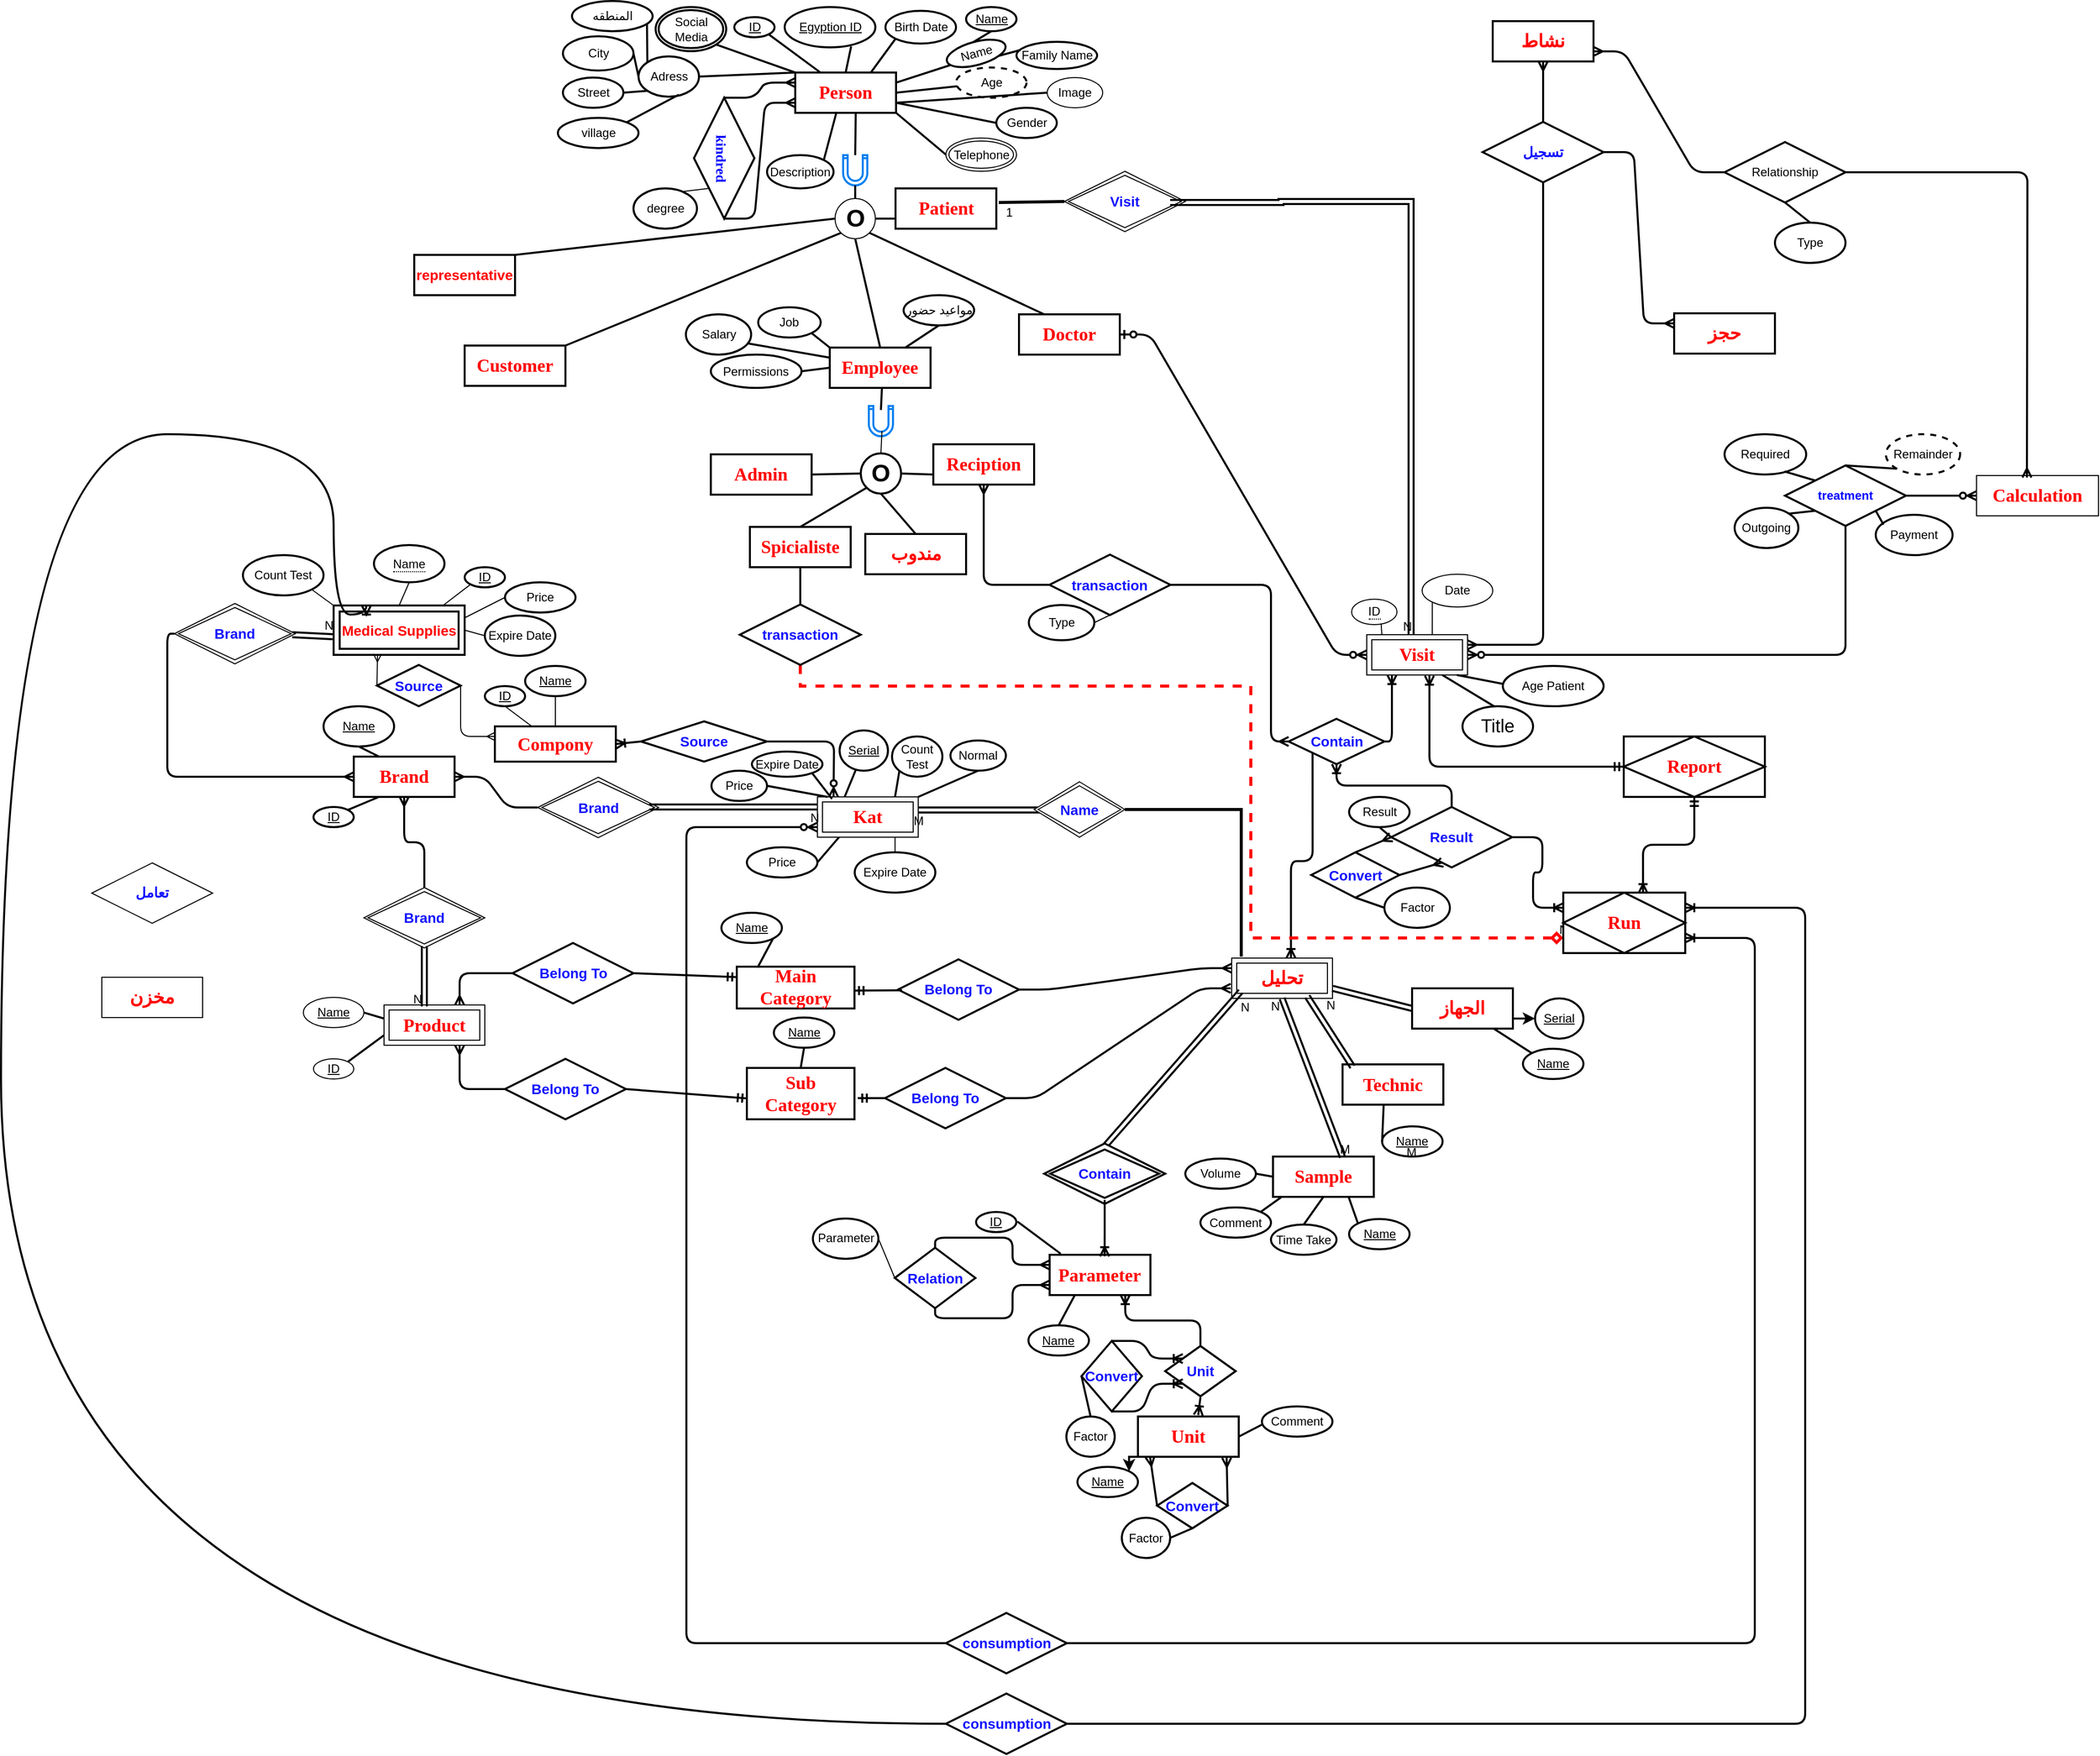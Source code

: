 <mxfile version="14.1.8" type="device"><diagram name="Page-1" id="bd83a815-5ea8-2e97-e5ec-87c9f400f2fa"><mxGraphModel dx="4597.5" dy="2883" grid="1" gridSize="10" guides="0" tooltips="1" connect="1" arrows="1" fold="1" page="1" pageScale="1.5" pageWidth="1169" pageHeight="826" background="#ffffff" math="0" shadow="0"><root><mxCell id="0" style=";html=1;"/><mxCell id="1" style=";html=1;" parent="0"/><mxCell id="M7xuSb-7yJ0HRd77So3D-66" value="" style="html=1;verticalLabelPosition=bottom;align=center;labelBackgroundColor=#ffffff;verticalAlign=top;strokeWidth=2;strokeColor=#0080F0;shadow=0;dashed=0;shape=mxgraph.ios7.icons.magnet;pointerEvents=1" parent="1" vertex="1"><mxGeometry x="175.5" y="-197" width="24" height="30" as="geometry"/></mxCell><mxCell id="M7xuSb-7yJ0HRd77So3D-5" value="&lt;b&gt;&lt;font style=&quot;font-size: 18px&quot; color=&quot;#ff0000&quot; face=&quot;Tahoma&quot;&gt;Person&lt;/font&gt;&lt;/b&gt;" style="whiteSpace=wrap;html=1;align=center;strokeWidth=2;" parent="1" vertex="1"><mxGeometry x="128" y="-279" width="100" height="40" as="geometry"/></mxCell><mxCell id="M7xuSb-7yJ0HRd77So3D-6" value="ID" style="ellipse;whiteSpace=wrap;html=1;align=center;fontStyle=4;strokeWidth=2;" parent="1" vertex="1"><mxGeometry x="67.5" y="-334" width="40" height="20" as="geometry"/></mxCell><mxCell id="M7xuSb-7yJ0HRd77So3D-7" value="" style="endArrow=none;html=1;rounded=0;exitX=1;exitY=1;exitDx=0;exitDy=0;entryX=0.25;entryY=0;entryDx=0;entryDy=0;align=center;strokeWidth=2;" parent="1" source="M7xuSb-7yJ0HRd77So3D-6" target="M7xuSb-7yJ0HRd77So3D-5" edge="1"><mxGeometry relative="1" as="geometry"><mxPoint x="157.5" y="-104" as="sourcePoint"/><mxPoint x="317.5" y="-104" as="targetPoint"/></mxGeometry></mxCell><mxCell id="M7xuSb-7yJ0HRd77So3D-8" value="Egyption ID" style="ellipse;whiteSpace=wrap;html=1;align=center;fontStyle=4;strokeWidth=2;" parent="1" vertex="1"><mxGeometry x="117.5" y="-344" width="90" height="40" as="geometry"/></mxCell><mxCell id="M7xuSb-7yJ0HRd77So3D-9" value="Birth Date" style="ellipse;whiteSpace=wrap;html=1;align=center;strokeWidth=2;" parent="1" vertex="1"><mxGeometry x="217.5" y="-340.25" width="70" height="32.5" as="geometry"/></mxCell><mxCell id="M7xuSb-7yJ0HRd77So3D-12" value="Age" style="ellipse;whiteSpace=wrap;html=1;align=center;dashed=1;strokeWidth=2;" parent="1" vertex="1"><mxGeometry x="287.5" y="-284" width="70" height="30" as="geometry"/></mxCell><mxCell id="M7xuSb-7yJ0HRd77So3D-14" value="Adress" style="ellipse;whiteSpace=wrap;html=1;align=center;strokeWidth=2;" parent="1" vertex="1"><mxGeometry x="-27.5" y="-295" width="60" height="40" as="geometry"/></mxCell><mxCell id="M7xuSb-7yJ0HRd77So3D-15" value="" style="endArrow=none;html=1;rounded=0;exitX=1;exitY=0.5;exitDx=0;exitDy=0;entryX=0;entryY=0;entryDx=0;entryDy=0;align=center;strokeWidth=2;" parent="1" source="M7xuSb-7yJ0HRd77So3D-14" target="M7xuSb-7yJ0HRd77So3D-5" edge="1"><mxGeometry relative="1" as="geometry"><mxPoint x="157.5" y="-104" as="sourcePoint"/><mxPoint x="317.5" y="-104" as="targetPoint"/></mxGeometry></mxCell><mxCell id="M7xuSb-7yJ0HRd77So3D-16" value="City" style="ellipse;whiteSpace=wrap;html=1;align=center;direction=east;strokeWidth=2;" parent="1" vertex="1"><mxGeometry x="-102.5" y="-315" width="70" height="34" as="geometry"/></mxCell><mxCell id="M7xuSb-7yJ0HRd77So3D-18" value="Street" style="ellipse;whiteSpace=wrap;html=1;align=center;strokeWidth=2;" parent="1" vertex="1"><mxGeometry x="-102.5" y="-274" width="60" height="30" as="geometry"/></mxCell><mxCell id="M7xuSb-7yJ0HRd77So3D-20" value="village" style="ellipse;whiteSpace=wrap;html=1;align=center;strokeWidth=2;" parent="1" vertex="1"><mxGeometry x="-107.5" y="-234" width="80" height="30" as="geometry"/></mxCell><mxCell id="M7xuSb-7yJ0HRd77So3D-22" value="المنطقه" style="ellipse;whiteSpace=wrap;html=1;align=center;strokeWidth=2;" parent="1" vertex="1"><mxGeometry x="-93.5" y="-350" width="80" height="30" as="geometry"/></mxCell><mxCell id="M7xuSb-7yJ0HRd77So3D-27" value="Gender" style="ellipse;whiteSpace=wrap;html=1;align=center;strokeWidth=2;" parent="1" vertex="1"><mxGeometry x="327.5" y="-244" width="60" height="30" as="geometry"/></mxCell><mxCell id="M7xuSb-7yJ0HRd77So3D-34" value="Name" style="ellipse;whiteSpace=wrap;html=1;align=center;rotation=-15;strokeWidth=2;" parent="1" vertex="1"><mxGeometry x="277.5" y="-309.5" width="60" height="23" as="geometry"/></mxCell><mxCell id="M7xuSb-7yJ0HRd77So3D-36" value="" style="endArrow=none;html=1;rounded=0;exitX=1;exitY=0.25;exitDx=0;exitDy=0;entryX=0.03;entryY=0.7;entryDx=0;entryDy=0;entryPerimeter=0;align=center;strokeWidth=2;" parent="1" source="M7xuSb-7yJ0HRd77So3D-5" target="M7xuSb-7yJ0HRd77So3D-34" edge="1"><mxGeometry relative="1" as="geometry"><mxPoint x="407.5" y="-114" as="sourcePoint"/><mxPoint x="347.5" y="-314" as="targetPoint"/></mxGeometry></mxCell><mxCell id="M7xuSb-7yJ0HRd77So3D-37" value="Family Name" style="ellipse;whiteSpace=wrap;html=1;align=center;strokeWidth=2;" parent="1" vertex="1"><mxGeometry x="347.5" y="-309.5" width="80" height="27" as="geometry"/></mxCell><mxCell id="M7xuSb-7yJ0HRd77So3D-38" value="" style="endArrow=none;html=1;rounded=0;entryX=0.05;entryY=0.3;entryDx=0;entryDy=0;entryPerimeter=0;exitX=1;exitY=1;exitDx=0;exitDy=0;align=center;strokeWidth=2;" parent="1" source="M7xuSb-7yJ0HRd77So3D-34" target="M7xuSb-7yJ0HRd77So3D-37" edge="1"><mxGeometry relative="1" as="geometry"><mxPoint x="387.5" y="-284" as="sourcePoint"/><mxPoint x="567.5" y="-114" as="targetPoint"/></mxGeometry></mxCell><mxCell id="M7xuSb-7yJ0HRd77So3D-44" value="" style="endArrow=none;html=1;rounded=0;exitX=1;exitY=0.5;exitDx=0;exitDy=0;align=center;strokeWidth=2;" parent="1" source="M7xuSb-7yJ0HRd77So3D-5" target="M7xuSb-7yJ0HRd77So3D-12" edge="1"><mxGeometry relative="1" as="geometry"><mxPoint x="407.5" y="-114" as="sourcePoint"/><mxPoint x="567.5" y="-114" as="targetPoint"/></mxGeometry></mxCell><mxCell id="M7xuSb-7yJ0HRd77So3D-45" value="" style="endArrow=none;html=1;rounded=0;exitX=1;exitY=0;exitDx=0;exitDy=0;entryX=0.667;entryY=0.95;entryDx=0;entryDy=0;entryPerimeter=0;align=center;strokeWidth=2;" parent="1" source="M7xuSb-7yJ0HRd77So3D-20" target="M7xuSb-7yJ0HRd77So3D-14" edge="1"><mxGeometry relative="1" as="geometry"><mxPoint x="407.5" y="-114" as="sourcePoint"/><mxPoint x="567.5" y="-114" as="targetPoint"/></mxGeometry></mxCell><mxCell id="M7xuSb-7yJ0HRd77So3D-46" value="" style="endArrow=none;html=1;rounded=0;exitX=1;exitY=0.5;exitDx=0;exitDy=0;entryX=0;entryY=1;entryDx=0;entryDy=0;align=center;strokeWidth=2;" parent="1" source="M7xuSb-7yJ0HRd77So3D-18" target="M7xuSb-7yJ0HRd77So3D-14" edge="1"><mxGeometry relative="1" as="geometry"><mxPoint x="407.5" y="-114" as="sourcePoint"/><mxPoint x="567.5" y="-114" as="targetPoint"/></mxGeometry></mxCell><mxCell id="M7xuSb-7yJ0HRd77So3D-47" value="" style="endArrow=none;html=1;rounded=0;exitX=1;exitY=0.5;exitDx=0;exitDy=0;entryX=0;entryY=0.5;entryDx=0;entryDy=0;align=center;strokeWidth=2;" parent="1" source="M7xuSb-7yJ0HRd77So3D-16" target="M7xuSb-7yJ0HRd77So3D-14" edge="1"><mxGeometry relative="1" as="geometry"><mxPoint x="407.5" y="-114" as="sourcePoint"/><mxPoint x="567.5" y="-114" as="targetPoint"/></mxGeometry></mxCell><mxCell id="M7xuSb-7yJ0HRd77So3D-48" value="" style="endArrow=none;html=1;rounded=0;exitX=0.93;exitY=0.75;exitDx=0;exitDy=0;exitPerimeter=0;entryX=0;entryY=0;entryDx=0;entryDy=0;align=center;strokeWidth=2;" parent="1" source="M7xuSb-7yJ0HRd77So3D-22" target="M7xuSb-7yJ0HRd77So3D-14" edge="1"><mxGeometry relative="1" as="geometry"><mxPoint x="407.5" y="-114" as="sourcePoint"/><mxPoint x="567.5" y="-114" as="targetPoint"/></mxGeometry></mxCell><mxCell id="M7xuSb-7yJ0HRd77So3D-49" value="" style="endArrow=none;html=1;rounded=0;exitX=0.733;exitY=0.975;exitDx=0;exitDy=0;exitPerimeter=0;entryX=0.5;entryY=0;entryDx=0;entryDy=0;align=center;strokeWidth=2;" parent="1" source="M7xuSb-7yJ0HRd77So3D-8" target="M7xuSb-7yJ0HRd77So3D-5" edge="1"><mxGeometry relative="1" as="geometry"><mxPoint x="407.5" y="-114" as="sourcePoint"/><mxPoint x="567.5" y="-114" as="targetPoint"/></mxGeometry></mxCell><mxCell id="M7xuSb-7yJ0HRd77So3D-50" value="" style="endArrow=none;html=1;rounded=0;exitX=0.75;exitY=0;exitDx=0;exitDy=0;entryX=0;entryY=1;entryDx=0;entryDy=0;align=center;strokeWidth=2;" parent="1" source="M7xuSb-7yJ0HRd77So3D-5" target="M7xuSb-7yJ0HRd77So3D-9" edge="1"><mxGeometry relative="1" as="geometry"><mxPoint x="407.5" y="-114" as="sourcePoint"/><mxPoint x="567.5" y="-114" as="targetPoint"/></mxGeometry></mxCell><mxCell id="M7xuSb-7yJ0HRd77So3D-51" value="" style="endArrow=none;html=1;rounded=0;exitX=1;exitY=0.75;exitDx=0;exitDy=0;entryX=0;entryY=0.5;entryDx=0;entryDy=0;align=center;strokeWidth=2;" parent="1" source="M7xuSb-7yJ0HRd77So3D-5" target="M7xuSb-7yJ0HRd77So3D-27" edge="1"><mxGeometry relative="1" as="geometry"><mxPoint x="407.5" y="-114" as="sourcePoint"/><mxPoint x="567.5" y="-114" as="targetPoint"/></mxGeometry></mxCell><mxCell id="M7xuSb-7yJ0HRd77So3D-42" value="Name" style="ellipse;whiteSpace=wrap;html=1;align=center;fontStyle=4;strokeWidth=2;" parent="1" vertex="1"><mxGeometry x="297.5" y="-344" width="50" height="24" as="geometry"/></mxCell><mxCell id="M7xuSb-7yJ0HRd77So3D-52" value="" style="endArrow=none;html=1;rounded=0;exitX=0.5;exitY=0;exitDx=0;exitDy=0;entryX=0.5;entryY=1;entryDx=0;entryDy=0;align=center;strokeWidth=2;" parent="1" source="M7xuSb-7yJ0HRd77So3D-34" target="M7xuSb-7yJ0HRd77So3D-42" edge="1"><mxGeometry relative="1" as="geometry"><mxPoint x="407.5" y="-301" as="sourcePoint"/><mxPoint x="438.5" y="-329" as="targetPoint"/></mxGeometry></mxCell><mxCell id="M7xuSb-7yJ0HRd77So3D-53" value="&lt;h1&gt;&lt;font face=&quot;Georgia&quot; style=&quot;font-size: 14px&quot; color=&quot;#0000ff&quot;&gt;kindred&lt;/font&gt;&lt;br&gt;&lt;/h1&gt;" style="shape=rhombus;perimeter=rhombusPerimeter;whiteSpace=wrap;html=1;align=center;rotation=90;strokeWidth=2;" parent="1" vertex="1"><mxGeometry x="-2.5" y="-224" width="120" height="60" as="geometry"/></mxCell><mxCell id="M7xuSb-7yJ0HRd77So3D-55" value="" style="edgeStyle=entityRelationEdgeStyle;fontSize=12;html=1;endArrow=ERmany;exitX=0;exitY=0.5;exitDx=0;exitDy=0;entryX=0;entryY=0.25;entryDx=0;entryDy=0;align=center;strokeWidth=2;" parent="1" source="M7xuSb-7yJ0HRd77So3D-53" target="M7xuSb-7yJ0HRd77So3D-5" edge="1"><mxGeometry width="100" height="100" relative="1" as="geometry"><mxPoint x="77.5" y="-220" as="sourcePoint"/><mxPoint x="137.5" y="-234" as="targetPoint"/></mxGeometry></mxCell><mxCell id="M7xuSb-7yJ0HRd77So3D-56" value="" style="edgeStyle=entityRelationEdgeStyle;fontSize=12;html=1;endArrow=ERmany;exitX=1;exitY=0.5;exitDx=0;exitDy=0;entryX=0;entryY=0.75;entryDx=0;entryDy=0;align=center;strokeWidth=2;" parent="1" source="M7xuSb-7yJ0HRd77So3D-53" target="M7xuSb-7yJ0HRd77So3D-5" edge="1"><mxGeometry width="100" height="100" relative="1" as="geometry"><mxPoint x="137.5" y="76" as="sourcePoint"/><mxPoint x="217.5" y="-154" as="targetPoint"/></mxGeometry></mxCell><mxCell id="M7xuSb-7yJ0HRd77So3D-57" value="degree" style="ellipse;whiteSpace=wrap;html=1;align=center;strokeWidth=2;" parent="1" vertex="1"><mxGeometry x="-32.5" y="-164" width="63" height="40" as="geometry"/></mxCell><mxCell id="M7xuSb-7yJ0HRd77So3D-58" value="" style="endArrow=none;html=1;rounded=0;exitX=0.79;exitY=0.075;exitDx=0;exitDy=0;exitPerimeter=0;entryX=1;entryY=1;entryDx=0;entryDy=0;align=center;" parent="1" source="M7xuSb-7yJ0HRd77So3D-57" target="M7xuSb-7yJ0HRd77So3D-53" edge="1"><mxGeometry relative="1" as="geometry"><mxPoint x="407.5" y="-114" as="sourcePoint"/><mxPoint x="567.5" y="-114" as="targetPoint"/></mxGeometry></mxCell><mxCell id="M7xuSb-7yJ0HRd77So3D-60" value="" style="endArrow=none;html=1;rounded=0;exitX=0.5;exitY=0;exitDx=0;exitDy=0;exitPerimeter=0;align=center;strokeWidth=2;" parent="1" source="M7xuSb-7yJ0HRd77So3D-66" edge="1"><mxGeometry relative="1" as="geometry"><mxPoint x="187.5" y="-154" as="sourcePoint"/><mxPoint x="188" y="-239" as="targetPoint"/></mxGeometry></mxCell><mxCell id="M7xuSb-7yJ0HRd77So3D-61" value="&lt;b&gt;&lt;font color=&quot;#ff0000&quot; style=&quot;font-size: 18px&quot; face=&quot;Tahoma&quot;&gt;Doctor&lt;/font&gt;&lt;/b&gt;" style="whiteSpace=wrap;html=1;align=center;strokeWidth=2;" parent="1" vertex="1"><mxGeometry x="350" y="-39" width="100" height="40" as="geometry"/></mxCell><mxCell id="M7xuSb-7yJ0HRd77So3D-63" value="&lt;b&gt;&lt;font color=&quot;#ff0000&quot; style=&quot;font-size: 18px&quot; face=&quot;Tahoma&quot;&gt;Employee&lt;/font&gt;&lt;/b&gt;" style="whiteSpace=wrap;html=1;align=center;strokeWidth=2;" parent="1" vertex="1"><mxGeometry x="162.25" y="-6" width="100" height="40" as="geometry"/></mxCell><mxCell id="M7xuSb-7yJ0HRd77So3D-64" value="&lt;font style=&quot;font-size: 24px&quot;&gt;&lt;b&gt;O&lt;/b&gt;&lt;/font&gt;" style="ellipse;whiteSpace=wrap;html=1;align=center;" parent="1" vertex="1"><mxGeometry x="167.5" y="-154" width="40" height="40" as="geometry"/></mxCell><mxCell id="M7xuSb-7yJ0HRd77So3D-67" value="" style="endArrow=none;html=1;rounded=0;exitX=0.5;exitY=0;exitDx=0;exitDy=0;exitPerimeter=0;entryX=0.5;entryY=1;entryDx=0;entryDy=0;align=center;strokeWidth=2;" parent="1" target="M7xuSb-7yJ0HRd77So3D-66" edge="1"><mxGeometry relative="1" as="geometry"><mxPoint x="187.5" y="-154" as="sourcePoint"/><mxPoint x="187.5" y="-224" as="targetPoint"/></mxGeometry></mxCell><mxCell id="M7xuSb-7yJ0HRd77So3D-68" value="" style="endArrow=none;html=1;rounded=0;exitX=1;exitY=1;exitDx=0;exitDy=0;entryX=0.25;entryY=0;entryDx=0;entryDy=0;align=center;strokeWidth=2;" parent="1" source="M7xuSb-7yJ0HRd77So3D-64" target="M7xuSb-7yJ0HRd77So3D-61" edge="1"><mxGeometry relative="1" as="geometry"><mxPoint x="407.5" y="56" as="sourcePoint"/><mxPoint x="567.5" y="56" as="targetPoint"/></mxGeometry></mxCell><mxCell id="M7xuSb-7yJ0HRd77So3D-70" value="" style="endArrow=none;html=1;rounded=0;exitX=0.5;exitY=1;exitDx=0;exitDy=0;entryX=0.5;entryY=0;entryDx=0;entryDy=0;align=center;strokeWidth=2;" parent="1" source="M7xuSb-7yJ0HRd77So3D-64" target="M7xuSb-7yJ0HRd77So3D-63" edge="1"><mxGeometry relative="1" as="geometry"><mxPoint x="407.5" y="56" as="sourcePoint"/><mxPoint x="567.5" y="56" as="targetPoint"/></mxGeometry></mxCell><mxCell id="eS7wdgtLGcLROm9bgCGt-1" value="Telephone" style="ellipse;shape=doubleEllipse;margin=3;whiteSpace=wrap;html=1;align=center;" parent="1" vertex="1"><mxGeometry x="277.5" y="-214" width="70" height="33" as="geometry"/></mxCell><mxCell id="eS7wdgtLGcLROm9bgCGt-2" value="" style="endArrow=none;html=1;rounded=0;exitX=1;exitY=1;exitDx=0;exitDy=0;entryX=0;entryY=0.5;entryDx=0;entryDy=0;align=center;strokeWidth=2;" parent="1" source="M7xuSb-7yJ0HRd77So3D-5" target="eS7wdgtLGcLROm9bgCGt-1" edge="1"><mxGeometry relative="1" as="geometry"><mxPoint x="247.5" y="-94" as="sourcePoint"/><mxPoint x="277.5" y="-204" as="targetPoint"/></mxGeometry></mxCell><mxCell id="eS7wdgtLGcLROm9bgCGt-6" value="&lt;b&gt;&lt;font style=&quot;font-size: 18px&quot; color=&quot;#ff0000&quot; face=&quot;Tahoma&quot;&gt;Sample&lt;/font&gt;&lt;/b&gt;" style="whiteSpace=wrap;html=1;align=center;strokeWidth=2;" parent="1" vertex="1"><mxGeometry x="602" y="797" width="100" height="40" as="geometry"/></mxCell><mxCell id="eS7wdgtLGcLROm9bgCGt-9" value="Name" style="ellipse;whiteSpace=wrap;html=1;align=center;fontStyle=4;strokeWidth=2;" parent="1" vertex="1"><mxGeometry x="677.5" y="859" width="60" height="30" as="geometry"/></mxCell><mxCell id="eS7wdgtLGcLROm9bgCGt-28" value="" style="endArrow=none;html=1;rounded=0;exitX=0;exitY=0;exitDx=0;exitDy=0;entryX=0.75;entryY=1;entryDx=0;entryDy=0;align=center;strokeWidth=2;" parent="1" source="eS7wdgtLGcLROm9bgCGt-9" target="eS7wdgtLGcLROm9bgCGt-6" edge="1"><mxGeometry relative="1" as="geometry"><mxPoint x="865" y="944" as="sourcePoint"/><mxPoint x="1025" y="944" as="targetPoint"/></mxGeometry></mxCell><mxCell id="eS7wdgtLGcLROm9bgCGt-49" value="Volume" style="ellipse;whiteSpace=wrap;html=1;align=center;strokeWidth=2;" parent="1" vertex="1"><mxGeometry x="515" y="799" width="70" height="30" as="geometry"/></mxCell><mxCell id="eS7wdgtLGcLROm9bgCGt-50" value="" style="endArrow=none;html=1;rounded=0;entryX=0;entryY=0.5;entryDx=0;entryDy=0;exitX=1;exitY=0.5;exitDx=0;exitDy=0;align=center;strokeWidth=2;" parent="1" source="eS7wdgtLGcLROm9bgCGt-49" target="eS7wdgtLGcLROm9bgCGt-6" edge="1"><mxGeometry relative="1" as="geometry"><mxPoint x="380" y="934" as="sourcePoint"/><mxPoint x="540" y="934" as="targetPoint"/></mxGeometry></mxCell><mxCell id="eS7wdgtLGcLROm9bgCGt-51" value="Comment" style="ellipse;whiteSpace=wrap;html=1;align=center;strokeWidth=2;" parent="1" vertex="1"><mxGeometry x="530" y="847.5" width="70" height="30" as="geometry"/></mxCell><mxCell id="eS7wdgtLGcLROm9bgCGt-52" value="" style="endArrow=none;html=1;rounded=0;entryX=1;entryY=0;entryDx=0;entryDy=0;align=center;strokeWidth=2;" parent="1" target="eS7wdgtLGcLROm9bgCGt-51" edge="1"><mxGeometry relative="1" as="geometry"><mxPoint x="610" y="837.5" as="sourcePoint"/><mxPoint x="540" y="934" as="targetPoint"/></mxGeometry></mxCell><mxCell id="eS7wdgtLGcLROm9bgCGt-53" value="Time Take" style="ellipse;whiteSpace=wrap;html=1;align=center;strokeWidth=2;" parent="1" vertex="1"><mxGeometry x="600" y="864.5" width="65" height="30" as="geometry"/></mxCell><mxCell id="eS7wdgtLGcLROm9bgCGt-54" value="" style="endArrow=none;html=1;rounded=0;entryX=0.5;entryY=1;entryDx=0;entryDy=0;exitX=0.5;exitY=0;exitDx=0;exitDy=0;align=center;strokeWidth=2;" parent="1" source="eS7wdgtLGcLROm9bgCGt-53" target="eS7wdgtLGcLROm9bgCGt-6" edge="1"><mxGeometry relative="1" as="geometry"><mxPoint x="380" y="934" as="sourcePoint"/><mxPoint x="540" y="934" as="targetPoint"/></mxGeometry></mxCell><mxCell id="PcZJ6SdVHTvoK33jh9fh-25" style="edgeStyle=orthogonalEdgeStyle;rounded=0;orthogonalLoop=1;jettySize=auto;html=1;exitX=0;exitY=1;exitDx=0;exitDy=0;entryX=1;entryY=0;entryDx=0;entryDy=0;align=center;strokeWidth=2;" parent="1" source="eS7wdgtLGcLROm9bgCGt-55" target="eS7wdgtLGcLROm9bgCGt-56" edge="1"><mxGeometry relative="1" as="geometry"/></mxCell><mxCell id="eS7wdgtLGcLROm9bgCGt-55" value="&lt;b&gt;&lt;font style=&quot;font-size: 18px&quot; color=&quot;#ff0000&quot; face=&quot;Tahoma&quot;&gt;Unit&lt;/font&gt;&lt;/b&gt;" style="whiteSpace=wrap;html=1;align=center;strokeWidth=2;" parent="1" vertex="1"><mxGeometry x="468" y="1055" width="100" height="40" as="geometry"/></mxCell><mxCell id="eS7wdgtLGcLROm9bgCGt-56" value="Name" style="ellipse;whiteSpace=wrap;html=1;align=center;fontStyle=4;strokeWidth=2;" parent="1" vertex="1"><mxGeometry x="408" y="1105" width="60" height="30" as="geometry"/></mxCell><mxCell id="eS7wdgtLGcLROm9bgCGt-61" value="" style="endArrow=none;html=1;rounded=0;entryX=0;entryY=0.5;entryDx=0;entryDy=0;exitX=1;exitY=0.5;exitDx=0;exitDy=0;align=center;strokeWidth=2;" parent="1" source="eS7wdgtLGcLROm9bgCGt-55" edge="1"><mxGeometry relative="1" as="geometry"><mxPoint x="257" y="1195" as="sourcePoint"/><mxPoint x="597" y="1060" as="targetPoint"/></mxGeometry></mxCell><mxCell id="eS7wdgtLGcLROm9bgCGt-67" value="&lt;b style=&quot;color: rgb(20 , 20 , 255) ; font-size: 14px&quot;&gt;Convert&lt;/b&gt;" style="shape=rhombus;perimeter=rhombusPerimeter;whiteSpace=wrap;html=1;align=center;strokeWidth=2;" parent="1" vertex="1"><mxGeometry x="487" y="1121" width="70" height="45" as="geometry"/></mxCell><mxCell id="eS7wdgtLGcLROm9bgCGt-69" value="" style="fontSize=12;html=1;endArrow=ERmany;entryX=0.88;entryY=1.025;entryDx=0;entryDy=0;entryPerimeter=0;exitX=1;exitY=0.5;exitDx=0;exitDy=0;align=center;strokeWidth=2;" parent="1" source="eS7wdgtLGcLROm9bgCGt-67" target="eS7wdgtLGcLROm9bgCGt-55" edge="1"><mxGeometry width="100" height="100" relative="1" as="geometry"><mxPoint x="587" y="1155" as="sourcePoint"/><mxPoint x="472" y="1075" as="targetPoint"/></mxGeometry></mxCell><mxCell id="eS7wdgtLGcLROm9bgCGt-70" value="" style="fontSize=12;html=1;endArrow=ERmany;exitX=0;exitY=0.5;exitDx=0;exitDy=0;align=center;strokeWidth=2;" parent="1" source="eS7wdgtLGcLROm9bgCGt-67" edge="1"><mxGeometry width="100" height="100" relative="1" as="geometry"><mxPoint x="402" y="1175" as="sourcePoint"/><mxPoint x="480" y="1095" as="targetPoint"/></mxGeometry></mxCell><mxCell id="01dvJAn4soQQQPybP6d0-1" value="Factor" style="ellipse;whiteSpace=wrap;html=1;align=center;strokeWidth=2;" parent="1" vertex="1"><mxGeometry x="452" y="1155.5" width="48" height="40" as="geometry"/></mxCell><mxCell id="01dvJAn4soQQQPybP6d0-3" value="" style="endArrow=none;html=1;rounded=0;exitX=0.5;exitY=1;exitDx=0;exitDy=0;entryX=1;entryY=0.5;entryDx=0;entryDy=0;align=center;strokeWidth=2;" parent="1" source="eS7wdgtLGcLROm9bgCGt-67" target="01dvJAn4soQQQPybP6d0-1" edge="1"><mxGeometry relative="1" as="geometry"><mxPoint x="467" y="1065" as="sourcePoint"/><mxPoint x="522" y="1185" as="targetPoint"/></mxGeometry></mxCell><mxCell id="01dvJAn4soQQQPybP6d0-4" value="&lt;font color=&quot;#ff0000&quot; style=&quot;font-size: 18px&quot; face=&quot;Tahoma&quot;&gt;&lt;b&gt;Parameter&lt;/b&gt;&lt;/font&gt;" style="whiteSpace=wrap;html=1;align=center;strokeWidth=2;" parent="1" vertex="1"><mxGeometry x="380.38" y="894.5" width="100" height="40" as="geometry"/></mxCell><mxCell id="01dvJAn4soQQQPybP6d0-5" value="Name" style="ellipse;whiteSpace=wrap;html=1;align=center;fontStyle=4;strokeWidth=2;" parent="1" vertex="1"><mxGeometry x="359.38" y="964.5" width="60" height="30" as="geometry"/></mxCell><mxCell id="01dvJAn4soQQQPybP6d0-6" value="" style="endArrow=none;html=1;rounded=0;exitX=0.5;exitY=0;exitDx=0;exitDy=0;entryX=0.25;entryY=1;entryDx=0;entryDy=0;align=center;strokeWidth=2;" parent="1" source="01dvJAn4soQQQPybP6d0-5" target="01dvJAn4soQQQPybP6d0-4" edge="1"><mxGeometry relative="1" as="geometry"><mxPoint x="647.48" y="1047" as="sourcePoint"/><mxPoint x="807.48" y="1047" as="targetPoint"/></mxGeometry></mxCell><mxCell id="01dvJAn4soQQQPybP6d0-9" value="&lt;font color=&quot;#1414ff&quot; face=&quot;helvetica&quot;&gt;&lt;span style=&quot;font-size: 14px&quot;&gt;&lt;b&gt;Relation&lt;/b&gt;&lt;/span&gt;&lt;/font&gt;" style="shape=rhombus;perimeter=rhombusPerimeter;whiteSpace=wrap;html=1;align=center;direction=west;strokeWidth=2;" parent="1" vertex="1"><mxGeometry x="226.75" y="887.5" width="80" height="60" as="geometry"/></mxCell><mxCell id="01dvJAn4soQQQPybP6d0-10" value="" style="fontSize=12;html=1;endArrow=ERmany;exitX=0.5;exitY=1;exitDx=0;exitDy=0;edgeStyle=orthogonalEdgeStyle;entryX=0;entryY=0.25;entryDx=0;entryDy=0;align=center;strokeWidth=2;" parent="1" source="01dvJAn4soQQQPybP6d0-9" target="01dvJAn4soQQQPybP6d0-4" edge="1"><mxGeometry width="100" height="100" relative="1" as="geometry"><mxPoint x="563.38" y="665.5" as="sourcePoint"/><mxPoint x="408.38" y="895.5" as="targetPoint"/></mxGeometry></mxCell><mxCell id="01dvJAn4soQQQPybP6d0-11" value="" style="fontSize=12;html=1;endArrow=ERmany;exitX=0.5;exitY=0;exitDx=0;exitDy=0;entryX=0;entryY=0.75;entryDx=0;entryDy=0;edgeStyle=orthogonalEdgeStyle;align=center;strokeWidth=2;" parent="1" source="01dvJAn4soQQQPybP6d0-9" target="01dvJAn4soQQQPybP6d0-4" edge="1"><mxGeometry width="100" height="100" relative="1" as="geometry"><mxPoint x="378.38" y="685.5" as="sourcePoint"/><mxPoint x="456.38" y="605.5" as="targetPoint"/></mxGeometry></mxCell><mxCell id="01dvJAn4soQQQPybP6d0-12" value="Parameter" style="ellipse;whiteSpace=wrap;html=1;align=center;strokeWidth=2;" parent="1" vertex="1"><mxGeometry x="145.5" y="858.47" width="65" height="40" as="geometry"/></mxCell><mxCell id="01dvJAn4soQQQPybP6d0-13" value="" style="endArrow=none;html=1;rounded=0;exitX=1;exitY=0.5;exitDx=0;exitDy=0;entryX=1;entryY=0.5;entryDx=0;entryDy=0;align=center;" parent="1" source="01dvJAn4soQQQPybP6d0-9" target="01dvJAn4soQQQPybP6d0-12" edge="1"><mxGeometry relative="1" as="geometry"><mxPoint x="351.25" y="862.5" as="sourcePoint"/><mxPoint x="511.25" y="862.5" as="targetPoint"/></mxGeometry></mxCell><mxCell id="01dvJAn4soQQQPybP6d0-14" value="&lt;b&gt;&lt;font style=&quot;font-size: 18px&quot; color=&quot;#ff0000&quot; face=&quot;Tahoma&quot;&gt;Main Category&lt;/font&gt;&lt;/b&gt;" style="whiteSpace=wrap;html=1;align=center;strokeWidth=2;" parent="1" vertex="1"><mxGeometry x="70" y="608.53" width="116.75" height="41.47" as="geometry"/></mxCell><mxCell id="01dvJAn4soQQQPybP6d0-15" value="Name" style="ellipse;whiteSpace=wrap;html=1;align=center;fontStyle=4;strokeWidth=2;" parent="1" vertex="1"><mxGeometry x="54.75" y="555" width="60" height="30" as="geometry"/></mxCell><mxCell id="01dvJAn4soQQQPybP6d0-16" value="" style="endArrow=none;html=1;rounded=0;exitX=1;exitY=1;exitDx=0;exitDy=0;entryX=0.177;entryY=0.021;entryDx=0;entryDy=0;entryPerimeter=0;align=center;strokeWidth=2;" parent="1" source="01dvJAn4soQQQPybP6d0-15" target="01dvJAn4soQQQPybP6d0-14" edge="1"><mxGeometry relative="1" as="geometry"><mxPoint x="196.25" y="597.53" as="sourcePoint"/><mxPoint x="576.25" y="777.53" as="targetPoint"/></mxGeometry></mxCell><mxCell id="01dvJAn4soQQQPybP6d0-24" value="&lt;b&gt;&lt;font style=&quot;font-size: 18px&quot; color=&quot;#ff0000&quot; face=&quot;Tahoma&quot;&gt;Sub Category&lt;/font&gt;&lt;/b&gt;" style="whiteSpace=wrap;html=1;align=center;strokeWidth=2;" parent="1" vertex="1"><mxGeometry x="80" y="709.03" width="106.75" height="50.97" as="geometry"/></mxCell><mxCell id="01dvJAn4soQQQPybP6d0-25" value="Name" style="ellipse;whiteSpace=wrap;html=1;align=center;fontStyle=4;strokeWidth=2;" parent="1" vertex="1"><mxGeometry x="106.75" y="659.03" width="60" height="30" as="geometry"/></mxCell><mxCell id="01dvJAn4soQQQPybP6d0-26" value="" style="endArrow=none;html=1;rounded=0;exitX=0.5;exitY=1;exitDx=0;exitDy=0;entryX=0.5;entryY=0;entryDx=0;entryDy=0;align=center;strokeWidth=2;" parent="1" source="01dvJAn4soQQQPybP6d0-25" target="01dvJAn4soQQQPybP6d0-24" edge="1"><mxGeometry relative="1" as="geometry"><mxPoint x="356.75" y="869.03" as="sourcePoint"/><mxPoint x="516.75" y="869.03" as="targetPoint"/></mxGeometry></mxCell><mxCell id="01dvJAn4soQQQPybP6d0-30" value="" style="endArrow=none;html=1;rounded=0;exitX=1;exitY=1;exitDx=0;exitDy=0;align=center;" parent="1" edge="1"><mxGeometry relative="1" as="geometry"><mxPoint x="709.142" y="266.071" as="sourcePoint"/><mxPoint x="710" y="279" as="targetPoint"/></mxGeometry></mxCell><mxCell id="01dvJAn4soQQQPybP6d0-32" value="Date" style="ellipse;whiteSpace=wrap;html=1;align=center;" parent="1" vertex="1"><mxGeometry x="750" y="219" width="70" height="32.5" as="geometry"/></mxCell><mxCell id="01dvJAn4soQQQPybP6d0-50" value="" style="endArrow=none;html=1;rounded=0;entryX=0;entryY=1;entryDx=0;entryDy=0;align=center;" parent="1" target="01dvJAn4soQQQPybP6d0-32" edge="1"><mxGeometry relative="1" as="geometry"><mxPoint x="760" y="279" as="sourcePoint"/><mxPoint x="1115" y="426" as="targetPoint"/></mxGeometry></mxCell><mxCell id="01dvJAn4soQQQPybP6d0-69" value="&lt;font color=&quot;#ff0000&quot; face=&quot;Tahoma&quot;&gt;&lt;span style=&quot;font-size: 18px&quot;&gt;&lt;b&gt;Visit&lt;/b&gt;&lt;/span&gt;&lt;/font&gt;" style="shape=ext;margin=3;double=1;whiteSpace=wrap;html=1;align=center;" parent="1" vertex="1"><mxGeometry x="695" y="279" width="100" height="40" as="geometry"/></mxCell><mxCell id="01dvJAn4soQQQPybP6d0-77" style="edgeStyle=none;rounded=0;orthogonalLoop=1;jettySize=auto;html=1;exitX=1;exitY=0.5;exitDx=0;exitDy=0;align=center;" parent="1" edge="1"><mxGeometry relative="1" as="geometry"><mxPoint x="603" y="670" as="sourcePoint"/><mxPoint x="603" y="670" as="targetPoint"/></mxGeometry></mxCell><mxCell id="01dvJAn4soQQQPybP6d0-81" value="Serial" style="ellipse;whiteSpace=wrap;html=1;align=center;fontStyle=4;strokeWidth=2;" parent="1" vertex="1"><mxGeometry x="172" y="374" width="48" height="40" as="geometry"/></mxCell><mxCell id="01dvJAn4soQQQPybP6d0-82" value="" style="endArrow=none;html=1;rounded=0;exitX=0.25;exitY=0;exitDx=0;exitDy=0;align=center;strokeWidth=2;" parent="1" target="01dvJAn4soQQQPybP6d0-81" edge="1"><mxGeometry relative="1" as="geometry"><mxPoint x="177" y="440" as="sourcePoint"/><mxPoint x="812" y="370" as="targetPoint"/></mxGeometry></mxCell><mxCell id="01dvJAn4soQQQPybP6d0-83" value="Price" style="ellipse;whiteSpace=wrap;html=1;align=center;strokeWidth=2;" parent="1" vertex="1"><mxGeometry x="80" y="490" width="70" height="30" as="geometry"/></mxCell><mxCell id="01dvJAn4soQQQPybP6d0-84" value="" style="endArrow=none;html=1;rounded=0;exitX=1;exitY=0.5;exitDx=0;exitDy=0;align=center;strokeWidth=2;" parent="1" source="01dvJAn4soQQQPybP6d0-83" edge="1"><mxGeometry relative="1" as="geometry"><mxPoint x="652" y="370" as="sourcePoint"/><mxPoint x="180" y="470" as="targetPoint"/></mxGeometry></mxCell><mxCell id="01dvJAn4soQQQPybP6d0-85" value="&lt;font color=&quot;#1414ff&quot;&gt;&lt;span style=&quot;font-size: 14px&quot;&gt;&lt;b&gt;consumption&lt;/b&gt;&lt;/span&gt;&lt;/font&gt;" style="shape=rhombus;perimeter=rhombusPerimeter;whiteSpace=wrap;html=1;align=center;strokeWidth=2;" parent="1" vertex="1"><mxGeometry x="277.5" y="1250" width="120" height="60" as="geometry"/></mxCell><mxCell id="01dvJAn4soQQQPybP6d0-86" value="&lt;b&gt;&lt;font color=&quot;#1414ff&quot; style=&quot;font-size: 14px&quot;&gt;Belong To&lt;/font&gt;&lt;/b&gt;" style="shape=rhombus;perimeter=rhombusPerimeter;whiteSpace=wrap;html=1;align=center;strokeWidth=2;" parent="1" vertex="1"><mxGeometry x="230" y="601.26" width="120" height="60" as="geometry"/></mxCell><mxCell id="01dvJAn4soQQQPybP6d0-87" value="&lt;b&gt;&lt;font color=&quot;#1414ff&quot; style=&quot;font-size: 14px&quot;&gt;Belong To&lt;/font&gt;&lt;/b&gt;" style="shape=rhombus;perimeter=rhombusPerimeter;whiteSpace=wrap;html=1;align=center;strokeWidth=2;" parent="1" vertex="1"><mxGeometry x="217" y="709" width="120" height="60" as="geometry"/></mxCell><mxCell id="01dvJAn4soQQQPybP6d0-94" value="" style="edgeStyle=entityRelationEdgeStyle;fontSize=12;html=1;endArrow=ERmany;exitX=1;exitY=0.5;exitDx=0;exitDy=0;entryX=0;entryY=0.25;entryDx=0;entryDy=0;align=center;strokeWidth=2;" parent="1" source="01dvJAn4soQQQPybP6d0-86" target="QGS7FkMC62_dOBfiIagD-16" edge="1"><mxGeometry width="100" height="100" relative="1" as="geometry"><mxPoint x="313.63" y="766.03" as="sourcePoint"/><mxPoint x="448.38" y="595.5" as="targetPoint"/></mxGeometry></mxCell><mxCell id="01dvJAn4soQQQPybP6d0-95" value="" style="edgeStyle=entityRelationEdgeStyle;fontSize=12;html=1;endArrow=ERmany;exitX=1;exitY=0.5;exitDx=0;exitDy=0;align=center;strokeWidth=2;" parent="1" source="01dvJAn4soQQQPybP6d0-87" edge="1"><mxGeometry width="100" height="100" relative="1" as="geometry"><mxPoint x="304.13" y="882.53" as="sourcePoint"/><mxPoint x="560" y="630" as="targetPoint"/></mxGeometry></mxCell><mxCell id="01dvJAn4soQQQPybP6d0-100" value="ID" style="ellipse;whiteSpace=wrap;html=1;align=center;fontStyle=4;strokeWidth=2;" parent="1" vertex="1"><mxGeometry x="307.38" y="852" width="40" height="20" as="geometry"/></mxCell><mxCell id="01dvJAn4soQQQPybP6d0-101" value="" style="endArrow=none;html=1;rounded=0;entryX=0.11;entryY=-0.025;entryDx=0;entryDy=0;entryPerimeter=0;align=center;strokeWidth=2;" parent="1" target="01dvJAn4soQQQPybP6d0-4" edge="1"><mxGeometry relative="1" as="geometry"><mxPoint x="348.38" y="861.5" as="sourcePoint"/><mxPoint x="697.48" y="887" as="targetPoint"/></mxGeometry></mxCell><mxCell id="01dvJAn4soQQQPybP6d0-105" value="&lt;font color=&quot;#1414ff&quot;&gt;&lt;span style=&quot;font-size: 14px&quot;&gt;&lt;b&gt;Visit&lt;/b&gt;&lt;/span&gt;&lt;/font&gt;" style="shape=rhombus;double=1;perimeter=rhombusPerimeter;whiteSpace=wrap;html=1;align=center;" parent="1" vertex="1"><mxGeometry x="395" y="-181" width="120" height="60" as="geometry"/></mxCell><mxCell id="01dvJAn4soQQQPybP6d0-106" value="" style="shape=link;html=1;rounded=0;edgeStyle=orthogonalEdgeStyle;strokeWidth=2;align=center;entryX=0.5;entryY=0;entryDx=0;entryDy=0;" parent="1" edge="1"><mxGeometry relative="1" as="geometry"><mxPoint x="500" y="-150" as="sourcePoint"/><mxPoint x="739" y="279" as="targetPoint"/><Array as="points"><mxPoint x="610" y="-151"/><mxPoint x="739" y="-150"/></Array></mxGeometry></mxCell><mxCell id="01dvJAn4soQQQPybP6d0-107" value="N" style="resizable=0;html=1;align=center;verticalAlign=bottom;" parent="01dvJAn4soQQQPybP6d0-106" connectable="0" vertex="1"><mxGeometry x="1" relative="1" as="geometry"><mxPoint x="-4" as="offset"/></mxGeometry></mxCell><mxCell id="01dvJAn4soQQQPybP6d0-114" value="&lt;font color=&quot;#1414ff&quot;&gt;&lt;span style=&quot;font-size: 14px&quot;&gt;&lt;b&gt;transaction&lt;/b&gt;&lt;/span&gt;&lt;/font&gt;" style="shape=rhombus;perimeter=rhombusPerimeter;whiteSpace=wrap;html=1;align=center;strokeWidth=2;" parent="1" vertex="1"><mxGeometry x="380.25" y="199.5" width="120" height="60" as="geometry"/></mxCell><mxCell id="01dvJAn4soQQQPybP6d0-115" value="" style="edgeStyle=elbowEdgeStyle;fontSize=12;html=1;endArrow=ERmany;exitX=1;exitY=0.5;exitDx=0;exitDy=0;entryX=0;entryY=0.5;entryDx=0;entryDy=0;align=center;strokeWidth=2;" parent="1" source="01dvJAn4soQQQPybP6d0-114" target="5Mo_WpbKK0eSabuLODLu-41" edge="1"><mxGeometry width="100" height="100" relative="1" as="geometry"><mxPoint x="538" y="540" as="sourcePoint"/><mxPoint x="665" y="360" as="targetPoint"/><Array as="points"><mxPoint x="600" y="310"/></Array></mxGeometry></mxCell><mxCell id="01dvJAn4soQQQPybP6d0-118" value="" style="edgeStyle=orthogonalEdgeStyle;fontSize=12;html=1;endArrow=ERmany;exitX=0;exitY=0.5;exitDx=0;exitDy=0;entryX=0.5;entryY=1;entryDx=0;entryDy=0;align=center;strokeWidth=2;" parent="1" source="01dvJAn4soQQQPybP6d0-114" target="PcZJ6SdVHTvoK33jh9fh-7" edge="1"><mxGeometry width="100" height="100" relative="1" as="geometry"><mxPoint x="258" y="-4" as="sourcePoint"/><mxPoint x="270" y="210" as="targetPoint"/></mxGeometry></mxCell><mxCell id="01dvJAn4soQQQPybP6d0-119" value="Type" style="ellipse;whiteSpace=wrap;html=1;align=center;strokeWidth=2;" parent="1" vertex="1"><mxGeometry x="359.75" y="249.5" width="65" height="35" as="geometry"/></mxCell><mxCell id="01dvJAn4soQQQPybP6d0-120" value="" style="endArrow=none;html=1;rounded=0;exitX=1;exitY=0.5;exitDx=0;exitDy=0;entryX=0.5;entryY=1;entryDx=0;entryDy=0;align=center;" parent="1" source="01dvJAn4soQQQPybP6d0-119" target="01dvJAn4soQQQPybP6d0-114" edge="1"><mxGeometry relative="1" as="geometry"><mxPoint x="649.75" y="299.5" as="sourcePoint"/><mxPoint x="809.75" y="299.5" as="targetPoint"/></mxGeometry></mxCell><mxCell id="01dvJAn4soQQQPybP6d0-121" value="Job" style="ellipse;whiteSpace=wrap;html=1;align=center;strokeWidth=2;" parent="1" vertex="1"><mxGeometry x="91.25" y="-46" width="62" height="30" as="geometry"/></mxCell><mxCell id="01dvJAn4soQQQPybP6d0-122" value="" style="endArrow=none;html=1;rounded=0;exitX=1;exitY=1;exitDx=0;exitDy=0;entryX=0;entryY=0;entryDx=0;entryDy=0;align=center;strokeWidth=2;" parent="1" source="01dvJAn4soQQQPybP6d0-121" target="M7xuSb-7yJ0HRd77So3D-63" edge="1"><mxGeometry relative="1" as="geometry"><mxPoint x="614.25" y="84" as="sourcePoint"/><mxPoint x="774.25" y="84" as="targetPoint"/></mxGeometry></mxCell><mxCell id="01dvJAn4soQQQPybP6d0-123" value="Permissions" style="ellipse;whiteSpace=wrap;html=1;align=center;strokeWidth=2;" parent="1" vertex="1"><mxGeometry x="44.25" y="1" width="90" height="33" as="geometry"/></mxCell><mxCell id="01dvJAn4soQQQPybP6d0-124" value="" style="endArrow=none;html=1;rounded=0;exitX=1;exitY=0.5;exitDx=0;exitDy=0;entryX=0;entryY=0.5;entryDx=0;entryDy=0;align=center;strokeWidth=2;" parent="1" source="01dvJAn4soQQQPybP6d0-123" target="M7xuSb-7yJ0HRd77So3D-63" edge="1"><mxGeometry relative="1" as="geometry"><mxPoint x="614.25" y="84" as="sourcePoint"/><mxPoint x="774.25" y="84" as="targetPoint"/></mxGeometry></mxCell><mxCell id="01dvJAn4soQQQPybP6d0-125" value="مواعيد حضور" style="ellipse;whiteSpace=wrap;html=1;align=center;strokeWidth=2;" parent="1" vertex="1"><mxGeometry x="235.5" y="-58" width="70" height="30" as="geometry"/></mxCell><mxCell id="01dvJAn4soQQQPybP6d0-126" value="" style="endArrow=none;html=1;rounded=0;exitX=0.5;exitY=1;exitDx=0;exitDy=0;entryX=0.75;entryY=0;entryDx=0;entryDy=0;align=center;strokeWidth=2;" parent="1" source="01dvJAn4soQQQPybP6d0-125" target="M7xuSb-7yJ0HRd77So3D-63" edge="1"><mxGeometry relative="1" as="geometry"><mxPoint x="614.25" y="84" as="sourcePoint"/><mxPoint x="774.25" y="84" as="targetPoint"/></mxGeometry></mxCell><mxCell id="01dvJAn4soQQQPybP6d0-127" value="Description" style="ellipse;whiteSpace=wrap;html=1;align=center;strokeWidth=2;" parent="1" vertex="1"><mxGeometry x="100" y="-197" width="66" height="33" as="geometry"/></mxCell><mxCell id="01dvJAn4soQQQPybP6d0-128" value="" style="endArrow=none;html=1;rounded=0;exitX=1;exitY=0;exitDx=0;exitDy=0;align=center;strokeWidth=2;" parent="1" source="01dvJAn4soQQQPybP6d0-127" edge="1"><mxGeometry relative="1" as="geometry"><mxPoint x="156.874" y="-169.075" as="sourcePoint"/><mxPoint x="169" y="-240" as="targetPoint"/></mxGeometry></mxCell><mxCell id="01dvJAn4soQQQPybP6d0-135" value="&lt;b&gt;&lt;font color=&quot;#ff0000&quot; style=&quot;font-size: 18px&quot; face=&quot;Tahoma&quot;&gt;Compony&lt;/font&gt;&lt;/b&gt;" style="whiteSpace=wrap;html=1;align=center;strokeWidth=2;" parent="1" vertex="1"><mxGeometry x="-170" y="370" width="120" height="35" as="geometry"/></mxCell><mxCell id="01dvJAn4soQQQPybP6d0-138" value="Name" style="ellipse;whiteSpace=wrap;html=1;align=center;fontStyle=4;strokeWidth=2;" parent="1" vertex="1"><mxGeometry x="-140" y="310" width="60" height="30" as="geometry"/></mxCell><mxCell id="01dvJAn4soQQQPybP6d0-139" value="" style="endArrow=none;html=1;rounded=0;exitX=0.5;exitY=1;exitDx=0;exitDy=0;entryX=0.5;entryY=0;entryDx=0;entryDy=0;align=center;" parent="1" source="01dvJAn4soQQQPybP6d0-138" target="01dvJAn4soQQQPybP6d0-135" edge="1"><mxGeometry relative="1" as="geometry"><mxPoint x="120" y="530" as="sourcePoint"/><mxPoint x="-110" y="360" as="targetPoint"/></mxGeometry></mxCell><mxCell id="01dvJAn4soQQQPybP6d0-140" value="ID" style="ellipse;whiteSpace=wrap;html=1;align=center;fontStyle=4;strokeWidth=2;" parent="1" vertex="1"><mxGeometry x="-180" y="330" width="40" height="20" as="geometry"/></mxCell><mxCell id="01dvJAn4soQQQPybP6d0-142" value="" style="endArrow=none;html=1;rounded=0;exitX=0.5;exitY=1;exitDx=0;exitDy=0;align=center;" parent="1" source="01dvJAn4soQQQPybP6d0-140" target="01dvJAn4soQQQPybP6d0-135" edge="1"><mxGeometry relative="1" as="geometry"><mxPoint x="201" y="400" as="sourcePoint"/><mxPoint x="361" y="400" as="targetPoint"/></mxGeometry></mxCell><mxCell id="01dvJAn4soQQQPybP6d0-168" value="Price" style="ellipse;whiteSpace=wrap;html=1;align=center;strokeWidth=2;" parent="1" vertex="1"><mxGeometry x="-160" y="227" width="70" height="30" as="geometry"/></mxCell><mxCell id="01dvJAn4soQQQPybP6d0-171" value="" style="endArrow=none;html=1;rounded=0;exitX=0;exitY=0.5;exitDx=0;exitDy=0;entryX=1;entryY=0.25;entryDx=0;entryDy=0;align=center;" parent="1" source="01dvJAn4soQQQPybP6d0-168" target="G6ocyOxjM5IDxOe_eQ3H-27" edge="1"><mxGeometry relative="1" as="geometry"><mxPoint x="-310" y="200" as="sourcePoint"/><mxPoint x="-298" y="295" as="targetPoint"/></mxGeometry></mxCell><mxCell id="G6ocyOxjM5IDxOe_eQ3H-2" value="" style="endArrow=none;html=1;rounded=0;entryX=0;entryY=0.5;entryDx=0;entryDy=0;exitX=0.895;exitY=1;exitDx=0;exitDy=0;exitPerimeter=0;align=center;strokeWidth=2;" parent="1" source="01dvJAn4soQQQPybP6d0-69" edge="1"><mxGeometry relative="1" as="geometry"><mxPoint x="795" y="392" as="sourcePoint"/><mxPoint x="836.25" y="329" as="targetPoint"/></mxGeometry></mxCell><mxCell id="G6ocyOxjM5IDxOe_eQ3H-5" value="" style="endArrow=none;html=1;rounded=0;exitX=0.75;exitY=1;exitDx=0;exitDy=0;entryX=0.339;entryY=0.068;entryDx=0;entryDy=0;entryPerimeter=0;align=center;strokeWidth=2;" parent="1" source="01dvJAn4soQQQPybP6d0-69" edge="1"><mxGeometry relative="1" as="geometry"><mxPoint x="736.25" y="388.5" as="sourcePoint"/><mxPoint x="823.73" y="351.516" as="targetPoint"/></mxGeometry></mxCell><mxCell id="G6ocyOxjM5IDxOe_eQ3H-8" value="Expire Date" style="ellipse;whiteSpace=wrap;html=1;align=center;strokeWidth=2;" parent="1" vertex="1"><mxGeometry x="187" y="495" width="80" height="40" as="geometry"/></mxCell><mxCell id="G6ocyOxjM5IDxOe_eQ3H-9" value="" style="endArrow=none;html=1;rounded=0;exitX=0.75;exitY=1;exitDx=0;exitDy=0;entryX=0.5;entryY=0;entryDx=0;entryDy=0;align=center;" parent="1" target="G6ocyOxjM5IDxOe_eQ3H-8" edge="1"><mxGeometry relative="1" as="geometry"><mxPoint x="227" y="480" as="sourcePoint"/><mxPoint x="420" y="550" as="targetPoint"/></mxGeometry></mxCell><mxCell id="G6ocyOxjM5IDxOe_eQ3H-10" value="Count Test" style="ellipse;whiteSpace=wrap;html=1;align=center;strokeWidth=2;" parent="1" vertex="1"><mxGeometry x="224" y="380" width="50" height="40" as="geometry"/></mxCell><mxCell id="G6ocyOxjM5IDxOe_eQ3H-11" value="" style="endArrow=none;html=1;rounded=0;exitX=0.75;exitY=0;exitDx=0;exitDy=0;entryX=0;entryY=1;entryDx=0;entryDy=0;align=center;strokeWidth=2;" parent="1" target="G6ocyOxjM5IDxOe_eQ3H-10" edge="1"><mxGeometry relative="1" as="geometry"><mxPoint x="227" y="440" as="sourcePoint"/><mxPoint x="420" y="550" as="targetPoint"/></mxGeometry></mxCell><mxCell id="G6ocyOxjM5IDxOe_eQ3H-18" value="Count Test" style="ellipse;whiteSpace=wrap;html=1;align=center;strokeWidth=2;" parent="1" vertex="1"><mxGeometry x="-420" y="200" width="80" height="40" as="geometry"/></mxCell><mxCell id="G6ocyOxjM5IDxOe_eQ3H-19" value="Expire Date" style="ellipse;whiteSpace=wrap;html=1;align=center;strokeWidth=2;" parent="1" vertex="1"><mxGeometry x="-180" y="260" width="70" height="40" as="geometry"/></mxCell><mxCell id="G6ocyOxjM5IDxOe_eQ3H-20" value="&lt;font color=&quot;#ff0000&quot; style=&quot;font-size: 18px&quot; face=&quot;Tahoma&quot;&gt;&lt;b&gt;Brand&lt;/b&gt;&lt;/font&gt;" style="whiteSpace=wrap;html=1;align=center;strokeWidth=2;" parent="1" vertex="1"><mxGeometry x="-310" y="400" width="100" height="40" as="geometry"/></mxCell><mxCell id="G6ocyOxjM5IDxOe_eQ3H-24" value="&lt;b&gt;&lt;font color=&quot;#ff0000&quot; style=&quot;font-size: 18px&quot; face=&quot;Tahoma&quot;&gt;Kat&lt;/font&gt;&lt;/b&gt;" style="shape=ext;margin=3;double=1;whiteSpace=wrap;html=1;align=center;" parent="1" vertex="1"><mxGeometry x="150" y="440" width="100" height="40" as="geometry"/></mxCell><mxCell id="G6ocyOxjM5IDxOe_eQ3H-27" value="&lt;font color=&quot;#ff0000&quot;&gt;&lt;span style=&quot;font-size: 14px&quot;&gt;&lt;b&gt;Medical Supplies&lt;/b&gt;&lt;/span&gt;&lt;/font&gt;" style="shape=ext;margin=3;double=1;whiteSpace=wrap;html=1;align=center;strokeWidth=2;" parent="1" vertex="1"><mxGeometry x="-330" y="250" width="130" height="49" as="geometry"/></mxCell><mxCell id="G6ocyOxjM5IDxOe_eQ3H-28" value="&lt;b&gt;&lt;font color=&quot;#1414ff&quot; style=&quot;font-size: 14px&quot;&gt;Brand&lt;/font&gt;&lt;/b&gt;" style="shape=rhombus;double=1;perimeter=rhombusPerimeter;whiteSpace=wrap;html=1;align=center;" parent="1" vertex="1"><mxGeometry x="-488" y="248" width="120" height="60" as="geometry"/></mxCell><mxCell id="G6ocyOxjM5IDxOe_eQ3H-29" value="" style="shape=link;html=1;rounded=0;exitX=1;exitY=0.5;exitDx=0;exitDy=0;strokeWidth=2;align=center;" parent="1" edge="1"><mxGeometry relative="1" as="geometry"><mxPoint x="-371" y="279" as="sourcePoint"/><mxPoint x="-331" y="281" as="targetPoint"/></mxGeometry></mxCell><mxCell id="G6ocyOxjM5IDxOe_eQ3H-30" value="N" style="resizable=0;html=1;align=center;verticalAlign=bottom;" parent="G6ocyOxjM5IDxOe_eQ3H-29" connectable="0" vertex="1"><mxGeometry x="1" relative="1" as="geometry"><mxPoint x="-4" y="-2" as="offset"/></mxGeometry></mxCell><mxCell id="G6ocyOxjM5IDxOe_eQ3H-31" value="" style="edgeStyle=orthogonalEdgeStyle;fontSize=12;html=1;endArrow=ERmany;exitX=0;exitY=0.5;exitDx=0;exitDy=0;strokeWidth=2;align=center;" parent="1" source="G6ocyOxjM5IDxOe_eQ3H-28" edge="1"><mxGeometry width="100" height="100" relative="1" as="geometry"><mxPoint x="80" y="620" as="sourcePoint"/><mxPoint x="-310" y="420" as="targetPoint"/><Array as="points"><mxPoint x="-495" y="420"/></Array></mxGeometry></mxCell><mxCell id="G6ocyOxjM5IDxOe_eQ3H-33" value="Name" style="ellipse;whiteSpace=wrap;html=1;align=center;fontStyle=4;strokeWidth=2;" parent="1" vertex="1"><mxGeometry x="-340" y="350" width="70" height="40" as="geometry"/></mxCell><mxCell id="G6ocyOxjM5IDxOe_eQ3H-34" value="" style="endArrow=none;html=1;rounded=0;entryX=0.25;entryY=0;entryDx=0;entryDy=0;exitX=0.5;exitY=1;exitDx=0;exitDy=0;align=center;strokeWidth=2;" parent="1" source="G6ocyOxjM5IDxOe_eQ3H-33" target="G6ocyOxjM5IDxOe_eQ3H-20" edge="1"><mxGeometry relative="1" as="geometry"><mxPoint x="-300" y="410" as="sourcePoint"/><mxPoint x="210" y="570" as="targetPoint"/></mxGeometry></mxCell><mxCell id="G6ocyOxjM5IDxOe_eQ3H-35" value="" style="endArrow=none;html=1;rounded=0;exitX=1;exitY=1;exitDx=0;exitDy=0;entryX=0;entryY=0;entryDx=0;entryDy=0;align=center;" parent="1" source="G6ocyOxjM5IDxOe_eQ3H-18" target="G6ocyOxjM5IDxOe_eQ3H-27" edge="1"><mxGeometry relative="1" as="geometry"><mxPoint x="-130" y="250" as="sourcePoint"/><mxPoint x="-420" y="260" as="targetPoint"/></mxGeometry></mxCell><mxCell id="G6ocyOxjM5IDxOe_eQ3H-36" value="" style="endArrow=none;html=1;rounded=0;exitX=0;exitY=0.5;exitDx=0;exitDy=0;entryX=1;entryY=0.5;entryDx=0;entryDy=0;align=center;" parent="1" source="G6ocyOxjM5IDxOe_eQ3H-19" target="G6ocyOxjM5IDxOe_eQ3H-27" edge="1"><mxGeometry relative="1" as="geometry"><mxPoint x="136" y="183.5" as="sourcePoint"/><mxPoint x="-189" y="257" as="targetPoint"/></mxGeometry></mxCell><mxCell id="G6ocyOxjM5IDxOe_eQ3H-38" value="Price" style="ellipse;whiteSpace=wrap;html=1;align=center;strokeWidth=2;" parent="1" vertex="1"><mxGeometry x="44.88" y="414" width="55.12" height="30" as="geometry"/></mxCell><mxCell id="G6ocyOxjM5IDxOe_eQ3H-39" value="" style="endArrow=none;html=1;rounded=0;exitX=1;exitY=0.5;exitDx=0;exitDy=0;align=center;strokeWidth=2;" parent="1" source="G6ocyOxjM5IDxOe_eQ3H-38" edge="1"><mxGeometry relative="1" as="geometry"><mxPoint x="279.88" y="301.82" as="sourcePoint"/><mxPoint x="160" y="440" as="targetPoint"/></mxGeometry></mxCell><mxCell id="G6ocyOxjM5IDxOe_eQ3H-42" value="Expire Date" style="ellipse;whiteSpace=wrap;html=1;align=center;strokeWidth=2;" parent="1" vertex="1"><mxGeometry x="85" y="395" width="70" height="25" as="geometry"/></mxCell><mxCell id="G6ocyOxjM5IDxOe_eQ3H-43" value="&lt;b&gt;&lt;font color=&quot;#1414ff&quot; style=&quot;font-size: 14px&quot;&gt;Brand&lt;/font&gt;&lt;/b&gt;" style="shape=rhombus;double=1;perimeter=rhombusPerimeter;whiteSpace=wrap;html=1;align=center;" parent="1" vertex="1"><mxGeometry x="-127.5" y="420.5" width="120" height="60" as="geometry"/></mxCell><mxCell id="G6ocyOxjM5IDxOe_eQ3H-44" value="" style="shape=link;html=1;rounded=0;entryX=0;entryY=0.25;entryDx=0;entryDy=0;strokeWidth=2;align=center;" parent="1" target="G6ocyOxjM5IDxOe_eQ3H-24" edge="1"><mxGeometry relative="1" as="geometry"><mxPoint x="-17" y="450" as="sourcePoint"/><mxPoint x="128" y="451" as="targetPoint"/></mxGeometry></mxCell><mxCell id="G6ocyOxjM5IDxOe_eQ3H-45" value="N" style="resizable=0;html=1;align=center;verticalAlign=bottom;" parent="G6ocyOxjM5IDxOe_eQ3H-44" connectable="0" vertex="1"><mxGeometry x="1" relative="1" as="geometry"><mxPoint x="-3" y="19" as="offset"/></mxGeometry></mxCell><mxCell id="G6ocyOxjM5IDxOe_eQ3H-47" value="" style="endArrow=none;html=1;rounded=0;exitX=1;exitY=1;exitDx=0;exitDy=0;entryX=0.145;entryY=0.05;entryDx=0;entryDy=0;entryPerimeter=0;align=center;strokeWidth=2;" parent="1" source="G6ocyOxjM5IDxOe_eQ3H-42" target="G6ocyOxjM5IDxOe_eQ3H-24" edge="1"><mxGeometry relative="1" as="geometry"><mxPoint x="298" y="421" as="sourcePoint"/><mxPoint x="458" y="421" as="targetPoint"/></mxGeometry></mxCell><mxCell id="G6ocyOxjM5IDxOe_eQ3H-48" value="" style="edgeStyle=entityRelationEdgeStyle;fontSize=12;html=1;endArrow=ERmany;exitX=0;exitY=0.5;exitDx=0;exitDy=0;entryX=1;entryY=0.5;entryDx=0;entryDy=0;strokeWidth=2;align=center;" parent="1" source="G6ocyOxjM5IDxOe_eQ3H-43" target="G6ocyOxjM5IDxOe_eQ3H-20" edge="1"><mxGeometry width="100" height="100" relative="1" as="geometry"><mxPoint x="-80" y="490" as="sourcePoint"/><mxPoint x="20" y="390" as="targetPoint"/></mxGeometry></mxCell><mxCell id="G6ocyOxjM5IDxOe_eQ3H-50" value="&lt;font color=&quot;#1414ff&quot;&gt;&lt;span style=&quot;font-size: 14px&quot;&gt;&lt;b&gt;Source&lt;/b&gt;&lt;/span&gt;&lt;/font&gt;" style="shape=rhombus;perimeter=rhombusPerimeter;whiteSpace=wrap;html=1;align=center;strokeWidth=2;" parent="1" vertex="1"><mxGeometry x="-25" y="365" width="125" height="40" as="geometry"/></mxCell><mxCell id="G6ocyOxjM5IDxOe_eQ3H-52" value="" style="fontSize=12;html=1;endArrow=ERmany;exitX=0;exitY=0.5;exitDx=0;exitDy=0;entryX=0.335;entryY=0.98;entryDx=0;entryDy=0;entryPerimeter=0;align=center;" parent="1" source="G6ocyOxjM5IDxOe_eQ3H-53" target="G6ocyOxjM5IDxOe_eQ3H-27" edge="1"><mxGeometry width="100" height="100" relative="1" as="geometry"><mxPoint x="-264" y="330.32" as="sourcePoint"/><mxPoint x="-309" y="330.32" as="targetPoint"/></mxGeometry></mxCell><mxCell id="G6ocyOxjM5IDxOe_eQ3H-53" value="&lt;b style=&quot;color: rgb(20 , 20 , 255) ; font-size: 14px&quot;&gt;Source&lt;/b&gt;" style="shape=rhombus;perimeter=rhombusPerimeter;whiteSpace=wrap;html=1;align=center;strokeWidth=2;" parent="1" vertex="1"><mxGeometry x="-287" y="309" width="83" height="41" as="geometry"/></mxCell><mxCell id="G6ocyOxjM5IDxOe_eQ3H-54" value="" style="edgeStyle=elbowEdgeStyle;fontSize=12;html=1;endArrow=ERmany;exitX=1;exitY=0.5;exitDx=0;exitDy=0;elbow=vertical;align=center;" parent="1" source="G6ocyOxjM5IDxOe_eQ3H-53" edge="1"><mxGeometry width="100" height="100" relative="1" as="geometry"><mxPoint x="51" y="424" as="sourcePoint"/><mxPoint x="-170" y="380" as="targetPoint"/><Array as="points"><mxPoint x="-180" y="380"/><mxPoint x="-149" y="329"/></Array></mxGeometry></mxCell><mxCell id="G6ocyOxjM5IDxOe_eQ3H-57" value="ID" style="ellipse;whiteSpace=wrap;html=1;align=center;fontStyle=4;strokeWidth=2;" parent="1" vertex="1"><mxGeometry x="-350" y="450" width="40" height="20" as="geometry"/></mxCell><mxCell id="G6ocyOxjM5IDxOe_eQ3H-58" value="" style="endArrow=none;html=1;rounded=0;exitX=1;exitY=0;exitDx=0;exitDy=0;entryX=0.25;entryY=1;entryDx=0;entryDy=0;align=center;strokeWidth=2;" parent="1" source="G6ocyOxjM5IDxOe_eQ3H-57" target="G6ocyOxjM5IDxOe_eQ3H-20" edge="1"><mxGeometry relative="1" as="geometry"><mxPoint x="-180" y="440" as="sourcePoint"/><mxPoint x="-20" y="440" as="targetPoint"/></mxGeometry></mxCell><mxCell id="7gn721vinmi8d5W-5IFD-5" value="" style="edgeStyle=orthogonalEdgeStyle;fontSize=12;html=1;endArrow=ERzeroToMany;endFill=1;exitX=0;exitY=0.5;exitDx=0;exitDy=0;entryX=0;entryY=0.75;entryDx=0;entryDy=0;align=center;strokeWidth=2;" parent="1" source="01dvJAn4soQQQPybP6d0-85" target="G6ocyOxjM5IDxOe_eQ3H-24" edge="1"><mxGeometry width="100" height="100" relative="1" as="geometry"><mxPoint x="420" y="740" as="sourcePoint"/><mxPoint x="520" y="640" as="targetPoint"/><Array as="points"><mxPoint x="20" y="1280"/><mxPoint x="20" y="470"/></Array></mxGeometry></mxCell><mxCell id="7gn721vinmi8d5W-5IFD-7" value="&lt;font color=&quot;#1414ff&quot;&gt;&lt;span style=&quot;font-size: 14px&quot;&gt;&lt;b&gt;consumption&lt;/b&gt;&lt;/span&gt;&lt;/font&gt;" style="shape=rhombus;perimeter=rhombusPerimeter;whiteSpace=wrap;html=1;align=center;strokeWidth=2;" parent="1" vertex="1"><mxGeometry x="277.5" y="1330" width="120" height="60" as="geometry"/></mxCell><mxCell id="7gn721vinmi8d5W-5IFD-8" value="" style="edgeStyle=orthogonalEdgeStyle;fontSize=12;html=1;endArrow=ERoneToMany;exitX=0;exitY=0.5;exitDx=0;exitDy=0;curved=1;entryX=0.25;entryY=0;entryDx=0;entryDy=0;align=center;strokeWidth=2;" parent="1" source="7gn721vinmi8d5W-5IFD-7" target="G6ocyOxjM5IDxOe_eQ3H-27" edge="1"><mxGeometry width="100" height="100" relative="1" as="geometry"><mxPoint x="50" y="740" as="sourcePoint"/><mxPoint x="-310" y="250" as="targetPoint"/><Array as="points"><mxPoint x="-660" y="1360"/><mxPoint x="-660" y="80"/><mxPoint x="-330" y="80"/><mxPoint x="-330" y="259"/><mxPoint x="-297" y="259"/></Array></mxGeometry></mxCell><mxCell id="7gn721vinmi8d5W-5IFD-17" value="&lt;b&gt;&lt;font color=&quot;#ff0000&quot; style=&quot;font-size: 18px&quot; face=&quot;Tahoma&quot;&gt;Technic&lt;/font&gt;&lt;/b&gt;" style="whiteSpace=wrap;html=1;align=center;strokeWidth=2;" parent="1" vertex="1"><mxGeometry x="671" y="705.5" width="100" height="40" as="geometry"/></mxCell><mxCell id="7gn721vinmi8d5W-5IFD-18" value="Name" style="ellipse;whiteSpace=wrap;html=1;align=center;fontStyle=4;strokeWidth=2;" parent="1" vertex="1"><mxGeometry x="710.25" y="767" width="60" height="30" as="geometry"/></mxCell><mxCell id="7gn721vinmi8d5W-5IFD-19" value="" style="endArrow=none;html=1;rounded=0;entryX=0;entryY=0.5;entryDx=0;entryDy=0;exitX=0.408;exitY=1.096;exitDx=0;exitDy=0;exitPerimeter=0;align=center;strokeWidth=2;" parent="1" edge="1"><mxGeometry relative="1" as="geometry"><mxPoint x="711.8" y="745.34" as="sourcePoint"/><mxPoint x="710.25" y="782" as="targetPoint"/></mxGeometry></mxCell><mxCell id="zJkCMZIJlXo4u48RdGR4-1" value="" style="edgeStyle=elbowEdgeStyle;fontSize=12;html=1;endArrow=ERoneToMany;exitX=1;exitY=0.5;exitDx=0;exitDy=0;entryX=1;entryY=0.25;entryDx=0;entryDy=0;align=center;strokeWidth=2;" parent="1" source="7gn721vinmi8d5W-5IFD-7" target="QGS7FkMC62_dOBfiIagD-31" edge="1"><mxGeometry width="100" height="100" relative="1" as="geometry"><mxPoint x="500" y="710" as="sourcePoint"/><mxPoint x="890" y="409" as="targetPoint"/><Array as="points"><mxPoint x="1130" y="640"/></Array></mxGeometry></mxCell><mxCell id="zJkCMZIJlXo4u48RdGR4-2" value="" style="edgeStyle=elbowEdgeStyle;fontSize=12;html=1;endArrow=ERoneToMany;exitX=1;exitY=0.5;exitDx=0;exitDy=0;entryX=1;entryY=0.75;entryDx=0;entryDy=0;align=center;strokeWidth=2;" parent="1" source="01dvJAn4soQQQPybP6d0-85" target="QGS7FkMC62_dOBfiIagD-31" edge="1"><mxGeometry width="100" height="100" relative="1" as="geometry"><mxPoint x="500" y="710" as="sourcePoint"/><mxPoint x="900" y="430" as="targetPoint"/><Array as="points"><mxPoint x="1080" y="490"/><mxPoint x="1030" y="400"/><mxPoint x="1090" y="450"/><mxPoint x="1090" y="620"/></Array></mxGeometry></mxCell><mxCell id="zJkCMZIJlXo4u48RdGR4-9" value="Normal" style="ellipse;whiteSpace=wrap;html=1;align=center;strokeWidth=2;" parent="1" vertex="1"><mxGeometry x="282" y="384" width="55" height="30" as="geometry"/></mxCell><mxCell id="zJkCMZIJlXo4u48RdGR4-10" value="" style="endArrow=none;html=1;rounded=0;entryX=0.5;entryY=1;entryDx=0;entryDy=0;exitX=1;exitY=0;exitDx=0;exitDy=0;align=center;strokeWidth=2;" parent="1" source="G6ocyOxjM5IDxOe_eQ3H-24" target="zJkCMZIJlXo4u48RdGR4-9" edge="1"><mxGeometry relative="1" as="geometry"><mxPoint x="470" y="660" as="sourcePoint"/><mxPoint x="630" y="660" as="targetPoint"/></mxGeometry></mxCell><mxCell id="5Mo_WpbKK0eSabuLODLu-11" value="&lt;b&gt;&lt;font color=&quot;#ff0000&quot; style=&quot;font-size: 18px&quot; face=&quot;Tahoma&quot;&gt;Patient&lt;/font&gt;&lt;/b&gt;" style="whiteSpace=wrap;html=1;align=center;strokeWidth=2;" parent="1" vertex="1"><mxGeometry x="227.5" y="-164" width="100" height="40" as="geometry"/></mxCell><mxCell id="5Mo_WpbKK0eSabuLODLu-12" value="" style="endArrow=none;html=1;rounded=0;exitX=1;exitY=0.5;exitDx=0;exitDy=0;entryX=0;entryY=0.75;entryDx=0;entryDy=0;align=center;strokeWidth=2;" parent="1" source="M7xuSb-7yJ0HRd77So3D-64" target="5Mo_WpbKK0eSabuLODLu-11" edge="1"><mxGeometry relative="1" as="geometry"><mxPoint x="447.5" y="-94" as="sourcePoint"/><mxPoint x="607.5" y="-94" as="targetPoint"/></mxGeometry></mxCell><mxCell id="5Mo_WpbKK0eSabuLODLu-13" value="" style="endArrow=none;html=1;rounded=0;exitX=0;exitY=0.5;exitDx=0;exitDy=0;strokeWidth=3;align=center;" parent="1" source="01dvJAn4soQQQPybP6d0-105" edge="1"><mxGeometry relative="1" as="geometry"><mxPoint x="390" y="-152" as="sourcePoint"/><mxPoint x="330" y="-150" as="targetPoint"/></mxGeometry></mxCell><mxCell id="5Mo_WpbKK0eSabuLODLu-14" value="1" style="resizable=0;html=1;align=center;verticalAlign=bottom;" parent="5Mo_WpbKK0eSabuLODLu-13" connectable="0" vertex="1"><mxGeometry x="1" relative="1" as="geometry"><mxPoint x="9.47" y="18.01" as="offset"/></mxGeometry></mxCell><mxCell id="5Mo_WpbKK0eSabuLODLu-15" value="&lt;b&gt;&lt;font color=&quot;#ff0000&quot; style=&quot;font-size: 18px&quot; face=&quot;Tahoma&quot;&gt;Calculation&lt;/font&gt;&lt;/b&gt;" style="whiteSpace=wrap;html=1;align=center;" parent="1" vertex="1"><mxGeometry x="1300" y="121" width="121" height="40" as="geometry"/></mxCell><mxCell id="5Mo_WpbKK0eSabuLODLu-16" value="&lt;font color=&quot;#0000ff&quot;&gt;&lt;b&gt;treatment&lt;/b&gt;&lt;/font&gt;" style="shape=rhombus;perimeter=rhombusPerimeter;whiteSpace=wrap;html=1;align=center;strokeWidth=2;" parent="1" vertex="1"><mxGeometry x="1110" y="111" width="120" height="60" as="geometry"/></mxCell><mxCell id="5Mo_WpbKK0eSabuLODLu-17" value="Required" style="ellipse;whiteSpace=wrap;html=1;align=center;strokeWidth=2;" parent="1" vertex="1"><mxGeometry x="1050" y="80" width="81" height="40" as="geometry"/></mxCell><mxCell id="5Mo_WpbKK0eSabuLODLu-18" value="Payment" style="ellipse;whiteSpace=wrap;html=1;align=center;strokeWidth=2;" parent="1" vertex="1"><mxGeometry x="1200" y="160" width="76.25" height="40" as="geometry"/></mxCell><mxCell id="5Mo_WpbKK0eSabuLODLu-19" style="edgeStyle=none;rounded=0;orthogonalLoop=1;jettySize=auto;html=1;exitX=0;exitY=0.5;exitDx=0;exitDy=0;align=center;" parent="1" source="5Mo_WpbKK0eSabuLODLu-17" target="5Mo_WpbKK0eSabuLODLu-17" edge="1"><mxGeometry relative="1" as="geometry"/></mxCell><mxCell id="5Mo_WpbKK0eSabuLODLu-20" value="Remainder" style="ellipse;whiteSpace=wrap;html=1;align=center;dashed=1;strokeWidth=2;" parent="1" vertex="1"><mxGeometry x="1210" y="80" width="73.75" height="40" as="geometry"/></mxCell><mxCell id="5Mo_WpbKK0eSabuLODLu-21" value="" style="endArrow=none;html=1;rounded=0;entryX=0;entryY=1;entryDx=0;entryDy=0;exitX=0.5;exitY=0;exitDx=0;exitDy=0;align=center;strokeWidth=2;" parent="1" source="5Mo_WpbKK0eSabuLODLu-16" target="5Mo_WpbKK0eSabuLODLu-20" edge="1"><mxGeometry relative="1" as="geometry"><mxPoint x="780" y="137" as="sourcePoint"/><mxPoint x="940" y="137" as="targetPoint"/></mxGeometry></mxCell><mxCell id="5Mo_WpbKK0eSabuLODLu-24" value="" style="endArrow=none;html=1;rounded=0;entryX=0;entryY=0;entryDx=0;entryDy=0;exitX=0.735;exitY=0.925;exitDx=0;exitDy=0;exitPerimeter=0;align=center;strokeWidth=2;" parent="1" source="5Mo_WpbKK0eSabuLODLu-17" target="5Mo_WpbKK0eSabuLODLu-16" edge="1"><mxGeometry relative="1" as="geometry"><mxPoint x="780" y="137" as="sourcePoint"/><mxPoint x="940" y="137" as="targetPoint"/></mxGeometry></mxCell><mxCell id="5Mo_WpbKK0eSabuLODLu-26" value="" style="endArrow=none;html=1;rounded=0;entryX=0;entryY=0;entryDx=0;entryDy=0;exitX=1;exitY=1;exitDx=0;exitDy=0;align=center;strokeWidth=2;" parent="1" source="5Mo_WpbKK0eSabuLODLu-16" edge="1"><mxGeometry relative="1" as="geometry"><mxPoint x="780" y="137" as="sourcePoint"/><mxPoint x="1207.701" y="169.71" as="targetPoint"/></mxGeometry></mxCell><mxCell id="5Mo_WpbKK0eSabuLODLu-27" value="Outgoing" style="ellipse;whiteSpace=wrap;html=1;align=center;strokeWidth=2;" parent="1" vertex="1"><mxGeometry x="1060" y="153" width="63.25" height="40" as="geometry"/></mxCell><mxCell id="5Mo_WpbKK0eSabuLODLu-28" value="" style="endArrow=none;html=1;rounded=0;entryX=0;entryY=1;entryDx=0;entryDy=0;exitX=1;exitY=0;exitDx=0;exitDy=0;align=center;strokeWidth=2;" parent="1" source="5Mo_WpbKK0eSabuLODLu-27" target="5Mo_WpbKK0eSabuLODLu-16" edge="1"><mxGeometry relative="1" as="geometry"><mxPoint x="840" y="241" as="sourcePoint"/><mxPoint x="1000" y="241" as="targetPoint"/></mxGeometry></mxCell><mxCell id="5Mo_WpbKK0eSabuLODLu-29" value="" style="fontSize=12;html=1;endArrow=ERzeroToMany;endFill=1;entryX=0;entryY=0.5;entryDx=0;entryDy=0;edgeStyle=orthogonalEdgeStyle;exitX=1;exitY=0.5;exitDx=0;exitDy=0;align=center;strokeWidth=2;" parent="1" source="5Mo_WpbKK0eSabuLODLu-16" target="5Mo_WpbKK0eSabuLODLu-15" edge="1"><mxGeometry width="100" height="100" relative="1" as="geometry"><mxPoint x="1235" y="141" as="sourcePoint"/><mxPoint x="970" y="191" as="targetPoint"/></mxGeometry></mxCell><mxCell id="5Mo_WpbKK0eSabuLODLu-30" value="" style="edgeStyle=orthogonalEdgeStyle;fontSize=12;html=1;endArrow=ERzeroToMany;endFill=1;exitX=0.5;exitY=1;exitDx=0;exitDy=0;entryX=1;entryY=0.5;entryDx=0;entryDy=0;align=center;strokeWidth=2;" parent="1" source="5Mo_WpbKK0eSabuLODLu-16" target="01dvJAn4soQQQPybP6d0-69" edge="1"><mxGeometry width="100" height="100" relative="1" as="geometry"><mxPoint x="610" y="310" as="sourcePoint"/><mxPoint x="710" y="210" as="targetPoint"/></mxGeometry></mxCell><mxCell id="5Mo_WpbKK0eSabuLODLu-36" value="" style="fontSize=12;html=1;endArrow=ERoneToMany;exitX=0;exitY=0.5;exitDx=0;exitDy=0;entryX=1;entryY=0.5;entryDx=0;entryDy=0;align=center;strokeWidth=2;" parent="1" source="G6ocyOxjM5IDxOe_eQ3H-50" target="01dvJAn4soQQQPybP6d0-135" edge="1"><mxGeometry width="100" height="100" relative="1" as="geometry"><mxPoint x="-180" y="500" as="sourcePoint"/><mxPoint x="-80" y="400" as="targetPoint"/></mxGeometry></mxCell><mxCell id="5Mo_WpbKK0eSabuLODLu-38" value="" style="edgeStyle=orthogonalEdgeStyle;fontSize=12;html=1;endArrow=ERzeroToMany;endFill=1;exitX=1;exitY=0.5;exitDx=0;exitDy=0;align=center;strokeWidth=2;" parent="1" source="G6ocyOxjM5IDxOe_eQ3H-50" edge="1"><mxGeometry width="100" height="100" relative="1" as="geometry"><mxPoint x="-180" y="500" as="sourcePoint"/><mxPoint x="166" y="440" as="targetPoint"/></mxGeometry></mxCell><mxCell id="5Mo_WpbKK0eSabuLODLu-41" value="&lt;font color=&quot;#1414ff&quot;&gt;&lt;span style=&quot;font-size: 14px&quot;&gt;&lt;b&gt;Contain&lt;/b&gt;&lt;/span&gt;&lt;/font&gt;" style="shape=rhombus;perimeter=rhombusPerimeter;whiteSpace=wrap;html=1;align=center;strokeWidth=2;" parent="1" vertex="1"><mxGeometry x="617.5" y="362.5" width="95" height="45" as="geometry"/></mxCell><mxCell id="5Mo_WpbKK0eSabuLODLu-42" value="" style="edgeStyle=orthogonalEdgeStyle;fontSize=12;html=1;endArrow=ERoneToMany;entryX=0.25;entryY=1;entryDx=0;entryDy=0;exitX=1;exitY=0.5;exitDx=0;exitDy=0;align=center;strokeWidth=2;" parent="1" source="5Mo_WpbKK0eSabuLODLu-41" target="01dvJAn4soQQQPybP6d0-69" edge="1"><mxGeometry width="100" height="100" relative="1" as="geometry"><mxPoint x="430" y="500" as="sourcePoint"/><mxPoint x="530" y="400" as="targetPoint"/><Array as="points"><mxPoint x="720" y="385"/></Array></mxGeometry></mxCell><mxCell id="5Mo_WpbKK0eSabuLODLu-43" value="" style="fontSize=12;html=1;endArrow=ERoneToMany;entryX=0.588;entryY=0;entryDx=0;entryDy=0;exitX=0;exitY=1;exitDx=0;exitDy=0;entryPerimeter=0;edgeStyle=orthogonalEdgeStyle;align=center;strokeWidth=2;" parent="1" source="5Mo_WpbKK0eSabuLODLu-41" target="QGS7FkMC62_dOBfiIagD-16" edge="1"><mxGeometry width="100" height="100" relative="1" as="geometry"><mxPoint x="430" y="500" as="sourcePoint"/><mxPoint x="620" y="580" as="targetPoint"/></mxGeometry></mxCell><mxCell id="5Mo_WpbKK0eSabuLODLu-44" value="Salary" style="ellipse;whiteSpace=wrap;html=1;align=center;strokeWidth=2;" parent="1" vertex="1"><mxGeometry x="19.5" y="-39" width="64.75" height="40" as="geometry"/></mxCell><mxCell id="5Mo_WpbKK0eSabuLODLu-45" value="" style="endArrow=none;html=1;rounded=0;exitX=0.961;exitY=0.725;exitDx=0;exitDy=0;exitPerimeter=0;entryX=0;entryY=0.25;entryDx=0;entryDy=0;align=center;strokeWidth=2;" parent="1" source="5Mo_WpbKK0eSabuLODLu-44" target="M7xuSb-7yJ0HRd77So3D-63" edge="1"><mxGeometry relative="1" as="geometry"><mxPoint x="244.25" y="-86" as="sourcePoint"/><mxPoint x="404.25" y="-86" as="targetPoint"/></mxGeometry></mxCell><mxCell id="5Mo_WpbKK0eSabuLODLu-46" value="&lt;font color=&quot;#ff0000&quot;&gt;&lt;span style=&quot;font-size: 14px&quot;&gt;&lt;b&gt;representative&lt;/b&gt;&lt;/span&gt;&lt;/font&gt;" style="whiteSpace=wrap;html=1;align=center;strokeWidth=2;" parent="1" vertex="1"><mxGeometry x="-250" y="-98" width="100" height="40" as="geometry"/></mxCell><mxCell id="5Mo_WpbKK0eSabuLODLu-47" value="" style="endArrow=none;html=1;rounded=0;entryX=0;entryY=0.5;entryDx=0;entryDy=0;exitX=1;exitY=0;exitDx=0;exitDy=0;align=center;strokeWidth=2;" parent="1" source="5Mo_WpbKK0eSabuLODLu-46" target="M7xuSb-7yJ0HRd77So3D-64" edge="1"><mxGeometry relative="1" as="geometry"><mxPoint x="-22.5" y="-104" as="sourcePoint"/><mxPoint x="137.5" y="-104" as="targetPoint"/></mxGeometry></mxCell><mxCell id="5Mo_WpbKK0eSabuLODLu-48" value="&lt;span style=&quot;border-bottom: 1px dotted&quot;&gt;ID&lt;/span&gt;" style="ellipse;whiteSpace=wrap;html=1;align=center;" parent="1" vertex="1"><mxGeometry x="680" y="243.75" width="45" height="25.25" as="geometry"/></mxCell><mxCell id="5Mo_WpbKK0eSabuLODLu-59" value="Image" style="ellipse;whiteSpace=wrap;html=1;align=center;" parent="1" vertex="1"><mxGeometry x="378" y="-274" width="55" height="30" as="geometry"/></mxCell><mxCell id="5Mo_WpbKK0eSabuLODLu-60" value="" style="endArrow=none;html=1;rounded=0;entryX=0;entryY=0.5;entryDx=0;entryDy=0;exitX=1;exitY=0.75;exitDx=0;exitDy=0;align=center;strokeWidth=2;" parent="1" source="M7xuSb-7yJ0HRd77So3D-5" target="5Mo_WpbKK0eSabuLODLu-59" edge="1"><mxGeometry relative="1" as="geometry"><mxPoint x="117.5" y="-204" as="sourcePoint"/><mxPoint x="277.5" y="-204" as="targetPoint"/></mxGeometry></mxCell><mxCell id="5Mo_WpbKK0eSabuLODLu-61" value="Social Media" style="ellipse;shape=doubleEllipse;margin=3;whiteSpace=wrap;html=1;align=center;strokeWidth=2;" parent="1" vertex="1"><mxGeometry x="-10.5" y="-344" width="70" height="43.75" as="geometry"/></mxCell><mxCell id="5Mo_WpbKK0eSabuLODLu-62" value="" style="endArrow=none;html=1;rounded=0;exitX=1;exitY=1;exitDx=0;exitDy=0;entryX=0;entryY=0;entryDx=0;entryDy=0;align=center;strokeWidth=2;" parent="1" source="5Mo_WpbKK0eSabuLODLu-61" target="M7xuSb-7yJ0HRd77So3D-5" edge="1"><mxGeometry relative="1" as="geometry"><mxPoint x="117.5" y="-204" as="sourcePoint"/><mxPoint x="277.5" y="-204" as="targetPoint"/></mxGeometry></mxCell><mxCell id="5Mo_WpbKK0eSabuLODLu-64" value="ID" style="ellipse;whiteSpace=wrap;html=1;align=center;fontStyle=4;strokeWidth=2;" parent="1" vertex="1"><mxGeometry x="-200" y="212" width="40" height="20" as="geometry"/></mxCell><mxCell id="5Mo_WpbKK0eSabuLODLu-65" value="" style="endArrow=none;html=1;rounded=0;exitX=0.835;exitY=0;exitDx=0;exitDy=0;exitPerimeter=0;entryX=0;entryY=1;entryDx=0;entryDy=0;align=center;" parent="1" source="G6ocyOxjM5IDxOe_eQ3H-27" target="5Mo_WpbKK0eSabuLODLu-64" edge="1"><mxGeometry relative="1" as="geometry"><mxPoint x="-190" y="320" as="sourcePoint"/><mxPoint x="-30" y="320" as="targetPoint"/></mxGeometry></mxCell><mxCell id="5Mo_WpbKK0eSabuLODLu-66" value="" style="endArrow=none;html=1;rounded=0;exitX=0.5;exitY=0;exitDx=0;exitDy=0;entryX=0.5;entryY=1;entryDx=0;entryDy=0;align=center;" parent="1" source="G6ocyOxjM5IDxOe_eQ3H-27" edge="1"><mxGeometry relative="1" as="geometry"><mxPoint x="-190" y="320" as="sourcePoint"/><mxPoint x="-255" y="227" as="targetPoint"/></mxGeometry></mxCell><mxCell id="5Mo_WpbKK0eSabuLODLu-73" value="&lt;span style=&quot;border-bottom: 1px dotted&quot;&gt;Name&lt;/span&gt;" style="ellipse;whiteSpace=wrap;html=1;align=center;strokeWidth=2;" parent="1" vertex="1"><mxGeometry x="-290" y="190" width="70" height="37" as="geometry"/></mxCell><mxCell id="5Mo_WpbKK0eSabuLODLu-75" value="&lt;font color=&quot;#1414ff&quot; face=&quot;Tahoma&quot;&gt;&lt;span style=&quot;font-size: 14px&quot;&gt;&lt;b&gt;تعامل&lt;/b&gt;&lt;/span&gt;&lt;/font&gt;" style="shape=rhombus;perimeter=rhombusPerimeter;whiteSpace=wrap;html=1;align=center;" parent="1" vertex="1"><mxGeometry x="-570" y="505.5" width="120" height="60" as="geometry"/></mxCell><mxCell id="QGS7FkMC62_dOBfiIagD-5" value="" style="endArrow=diamond;html=1;rounded=0;dashed=1;exitX=0.5;exitY=1;exitDx=0;exitDy=0;strokeColor=#FF0000;strokeWidth=3;endFill=0;edgeStyle=orthogonalEdgeStyle;entryX=0;entryY=0.75;entryDx=0;entryDy=0;align=center;" parent="1" source="PcZJ6SdVHTvoK33jh9fh-1" target="QGS7FkMC62_dOBfiIagD-31" edge="1"><mxGeometry relative="1" as="geometry"><mxPoint x="180" y="550" as="sourcePoint"/><mxPoint x="746" y="388" as="targetPoint"/><Array as="points"><mxPoint x="133" y="330"/><mxPoint x="580" y="330"/><mxPoint x="580" y="580"/></Array></mxGeometry></mxCell><mxCell id="QGS7FkMC62_dOBfiIagD-6" value="N" style="resizable=0;html=1;align=center;verticalAlign=bottom;" parent="QGS7FkMC62_dOBfiIagD-5" connectable="0" vertex="1"><mxGeometry x="1" relative="1" as="geometry"/></mxCell><mxCell id="QGS7FkMC62_dOBfiIagD-7" value="" style="shape=link;html=1;rounded=0;endArrow=diamond;endFill=0;strokeWidth=2;exitX=1;exitY=0.25;exitDx=0;exitDy=0;align=center;" parent="1" edge="1"><mxGeometry relative="1" as="geometry"><mxPoint x="250" y="453" as="sourcePoint"/><mxPoint x="375" y="453" as="targetPoint"/></mxGeometry></mxCell><mxCell id="QGS7FkMC62_dOBfiIagD-8" value="M" style="resizable=0;html=1;align=center;verticalAlign=bottom;" parent="QGS7FkMC62_dOBfiIagD-7" connectable="0" vertex="1"><mxGeometry x="-1" relative="1" as="geometry"><mxPoint y="19" as="offset"/></mxGeometry></mxCell><mxCell id="QGS7FkMC62_dOBfiIagD-10" value="&lt;b style=&quot;color: rgb(20 , 20 , 255) ; font-family: &amp;quot;helvetica&amp;quot; ; font-size: 14px&quot;&gt;Name&lt;/b&gt;" style="shape=rhombus;double=1;perimeter=rhombusPerimeter;whiteSpace=wrap;html=1;align=center;" parent="1" vertex="1"><mxGeometry x="365" y="425" width="90" height="55" as="geometry"/></mxCell><mxCell id="QGS7FkMC62_dOBfiIagD-12" value="" style="endArrow=none;html=1;rounded=0;strokeWidth=3;entryX=0.095;entryY=-0.033;entryDx=0;entryDy=0;exitX=1;exitY=0.5;exitDx=0;exitDy=0;edgeStyle=orthogonalEdgeStyle;entryPerimeter=0;align=center;" parent="1" source="QGS7FkMC62_dOBfiIagD-10" target="QGS7FkMC62_dOBfiIagD-16" edge="1"><mxGeometry relative="1" as="geometry"><mxPoint x="180" y="550" as="sourcePoint"/><mxPoint x="340" y="550" as="targetPoint"/></mxGeometry></mxCell><mxCell id="QGS7FkMC62_dOBfiIagD-16" value="&lt;b style=&quot;color: rgb(255 , 0 , 0)&quot;&gt;&lt;font style=&quot;font-size: 18px&quot; face=&quot;Tahoma&quot;&gt;تحليل&lt;/font&gt;&lt;/b&gt;" style="shape=ext;margin=3;double=1;whiteSpace=wrap;html=1;align=center;" parent="1" vertex="1"><mxGeometry x="561" y="600" width="100" height="40" as="geometry"/></mxCell><mxCell id="QGS7FkMC62_dOBfiIagD-18" value="" style="shape=link;html=1;rounded=0;endArrow=diamond;endFill=0;strokeColor=#000000;strokeWidth=2;exitX=0.5;exitY=0;exitDx=0;exitDy=0;align=center;" parent="1" edge="1"><mxGeometry relative="1" as="geometry"><mxPoint x="435" y="787" as="sourcePoint"/><mxPoint x="570" y="633" as="targetPoint"/></mxGeometry></mxCell><mxCell id="QGS7FkMC62_dOBfiIagD-20" value="" style="shape=link;html=1;rounded=0;endArrow=diamond;endFill=0;strokeColor=#000000;strokeWidth=2;entryX=0.5;entryY=1;entryDx=0;entryDy=0;exitX=0.69;exitY=0.013;exitDx=0;exitDy=0;exitPerimeter=0;align=center;" parent="1" source="eS7wdgtLGcLROm9bgCGt-6" target="QGS7FkMC62_dOBfiIagD-16" edge="1"><mxGeometry relative="1" as="geometry"><mxPoint x="180" y="550" as="sourcePoint"/><mxPoint x="340" y="550" as="targetPoint"/></mxGeometry></mxCell><mxCell id="QGS7FkMC62_dOBfiIagD-21" value="M" style="resizable=0;html=1;align=center;verticalAlign=bottom;" parent="QGS7FkMC62_dOBfiIagD-20" connectable="0" vertex="1"><mxGeometry x="-1" relative="1" as="geometry"><mxPoint x="2" y="1" as="offset"/></mxGeometry></mxCell><mxCell id="QGS7FkMC62_dOBfiIagD-22" value="N" style="resizable=0;html=1;align=center;verticalAlign=bottom;" parent="QGS7FkMC62_dOBfiIagD-20" connectable="0" vertex="1"><mxGeometry x="1" relative="1" as="geometry"><mxPoint x="-7" y="16" as="offset"/></mxGeometry></mxCell><mxCell id="QGS7FkMC62_dOBfiIagD-23" value="" style="shape=link;html=1;rounded=0;endArrow=diamond;endFill=0;strokeColor=#000000;strokeWidth=2;entryX=0.75;entryY=1;entryDx=0;entryDy=0;align=center;" parent="1" edge="1"><mxGeometry relative="1" as="geometry"><mxPoint x="681" y="708" as="sourcePoint"/><mxPoint x="636" y="638" as="targetPoint"/></mxGeometry></mxCell><mxCell id="QGS7FkMC62_dOBfiIagD-24" value="M" style="resizable=0;html=1;align=center;verticalAlign=bottom;" parent="QGS7FkMC62_dOBfiIagD-23" connectable="0" vertex="1"><mxGeometry x="-1" relative="1" as="geometry"><mxPoint x="58" y="93.5" as="offset"/></mxGeometry></mxCell><mxCell id="QGS7FkMC62_dOBfiIagD-25" value="N" style="resizable=0;html=1;align=center;verticalAlign=bottom;" parent="QGS7FkMC62_dOBfiIagD-23" connectable="0" vertex="1"><mxGeometry x="1" relative="1" as="geometry"><mxPoint x="23" y="17" as="offset"/></mxGeometry></mxCell><mxCell id="eS7wdgtLGcLROm9bgCGt-60" value="Comment" style="ellipse;whiteSpace=wrap;html=1;align=center;strokeWidth=2;" parent="1" vertex="1"><mxGeometry x="591" y="1045" width="70" height="30" as="geometry"/></mxCell><mxCell id="QGS7FkMC62_dOBfiIagD-31" value="&lt;font color=&quot;#ff0000&quot; face=&quot;Tahoma&quot;&gt;&lt;span style=&quot;font-size: 18px&quot;&gt;&lt;b&gt;Run&lt;/b&gt;&lt;/span&gt;&lt;/font&gt;" style="shape=associativeEntity;whiteSpace=wrap;html=1;align=center;strokeWidth=2;" parent="1" vertex="1"><mxGeometry x="890" y="535" width="121" height="60" as="geometry"/></mxCell><mxCell id="QGS7FkMC62_dOBfiIagD-33" value="&lt;b style=&quot;color: rgb(20 , 20 , 255) ; font-size: 14px&quot;&gt;Result&lt;/b&gt;" style="shape=rhombus;perimeter=rhombusPerimeter;whiteSpace=wrap;html=1;align=center;strokeWidth=2;" parent="1" vertex="1"><mxGeometry x="719.25" y="450" width="120" height="60" as="geometry"/></mxCell><mxCell id="QGS7FkMC62_dOBfiIagD-34" value="Result" style="ellipse;whiteSpace=wrap;html=1;align=center;strokeWidth=2;" parent="1" vertex="1"><mxGeometry x="677.5" y="440" width="60" height="30" as="geometry"/></mxCell><mxCell id="QGS7FkMC62_dOBfiIagD-35" value="" style="endArrow=none;html=1;rounded=0;entryX=0;entryY=0.5;entryDx=0;entryDy=0;exitX=0.5;exitY=1;exitDx=0;exitDy=0;align=center;strokeWidth=2;" parent="1" source="QGS7FkMC62_dOBfiIagD-34" target="QGS7FkMC62_dOBfiIagD-33" edge="1"><mxGeometry relative="1" as="geometry"><mxPoint x="769.25" y="520" as="sourcePoint"/><mxPoint x="649.25" y="600" as="targetPoint"/></mxGeometry></mxCell><mxCell id="QGS7FkMC62_dOBfiIagD-36" value="&lt;font color=&quot;#1414ff&quot;&gt;&lt;span style=&quot;font-size: 14px&quot;&gt;&lt;b&gt;Convert&lt;/b&gt;&lt;/span&gt;&lt;/font&gt;" style="shape=rhombus;perimeter=rhombusPerimeter;whiteSpace=wrap;html=1;align=center;strokeWidth=2;" parent="1" vertex="1"><mxGeometry x="640" y="495" width="87.5" height="45" as="geometry"/></mxCell><mxCell id="QGS7FkMC62_dOBfiIagD-37" value="" style="fontSize=12;html=1;endArrow=ERmany;entryX=0;entryY=0.5;entryDx=0;entryDy=0;exitX=0.5;exitY=0;exitDx=0;exitDy=0;align=center;strokeWidth=2;" parent="1" source="QGS7FkMC62_dOBfiIagD-36" target="QGS7FkMC62_dOBfiIagD-33" edge="1"><mxGeometry width="100" height="100" relative="1" as="geometry"><mxPoint x="896.75" y="565" as="sourcePoint"/><mxPoint x="869.75" y="506" as="targetPoint"/></mxGeometry></mxCell><mxCell id="QGS7FkMC62_dOBfiIagD-38" value="" style="fontSize=12;html=1;endArrow=ERmany;exitX=1;exitY=0.5;exitDx=0;exitDy=0;align=center;strokeWidth=2;" parent="1" source="QGS7FkMC62_dOBfiIagD-36" edge="1"><mxGeometry width="100" height="100" relative="1" as="geometry"><mxPoint x="711.75" y="585" as="sourcePoint"/><mxPoint x="770" y="505" as="targetPoint"/></mxGeometry></mxCell><mxCell id="QGS7FkMC62_dOBfiIagD-39" value="Factor" style="ellipse;whiteSpace=wrap;html=1;align=center;strokeWidth=2;" parent="1" vertex="1"><mxGeometry x="712.5" y="530" width="65" height="40" as="geometry"/></mxCell><mxCell id="QGS7FkMC62_dOBfiIagD-40" value="" style="endArrow=none;html=1;rounded=0;exitX=0.5;exitY=1;exitDx=0;exitDy=0;entryX=0;entryY=0.5;entryDx=0;entryDy=0;align=center;strokeWidth=2;" parent="1" source="QGS7FkMC62_dOBfiIagD-36" target="QGS7FkMC62_dOBfiIagD-39" edge="1"><mxGeometry relative="1" as="geometry"><mxPoint x="776.75" y="475" as="sourcePoint"/><mxPoint x="936.75" y="475" as="targetPoint"/></mxGeometry></mxCell><mxCell id="QGS7FkMC62_dOBfiIagD-41" value="" style="edgeStyle=entityRelationEdgeStyle;fontSize=12;html=1;endArrow=ERoneToMany;strokeColor=#000000;strokeWidth=2;entryX=0;entryY=0.25;entryDx=0;entryDy=0;exitX=1;exitY=0.5;exitDx=0;exitDy=0;align=center;" parent="1" source="QGS7FkMC62_dOBfiIagD-33" target="QGS7FkMC62_dOBfiIagD-31" edge="1"><mxGeometry width="100" height="100" relative="1" as="geometry"><mxPoint x="210" y="600" as="sourcePoint"/><mxPoint x="310" y="500" as="targetPoint"/></mxGeometry></mxCell><mxCell id="QGS7FkMC62_dOBfiIagD-42" value="" style="edgeStyle=orthogonalEdgeStyle;fontSize=12;html=1;endArrow=ERoneToMany;strokeColor=#000000;strokeWidth=2;entryX=0.5;entryY=1;entryDx=0;entryDy=0;exitX=0.5;exitY=0;exitDx=0;exitDy=0;align=center;" parent="1" source="QGS7FkMC62_dOBfiIagD-33" target="5Mo_WpbKK0eSabuLODLu-41" edge="1"><mxGeometry width="100" height="100" relative="1" as="geometry"><mxPoint x="210" y="600" as="sourcePoint"/><mxPoint x="310" y="500" as="targetPoint"/></mxGeometry></mxCell><mxCell id="PcZJ6SdVHTvoK33jh9fh-1" value="&lt;font color=&quot;#1414ff&quot;&gt;&lt;span style=&quot;font-size: 14px&quot;&gt;&lt;b&gt;transaction&lt;/b&gt;&lt;/span&gt;&lt;/font&gt;" style="shape=rhombus;perimeter=rhombusPerimeter;whiteSpace=wrap;html=1;align=center;strokeWidth=2;" parent="1" vertex="1"><mxGeometry x="73" y="249" width="120" height="60" as="geometry"/></mxCell><mxCell id="PcZJ6SdVHTvoK33jh9fh-2" value="" style="html=1;verticalLabelPosition=bottom;align=center;labelBackgroundColor=#ffffff;verticalAlign=top;strokeWidth=2;strokeColor=#0080F0;shadow=0;dashed=0;shape=mxgraph.ios7.icons.magnet;pointerEvents=1" parent="1" vertex="1"><mxGeometry x="201" y="52" width="24" height="30" as="geometry"/></mxCell><mxCell id="PcZJ6SdVHTvoK33jh9fh-3" value="" style="endArrow=none;html=1;rounded=0;exitX=0.5;exitY=0;exitDx=0;exitDy=0;exitPerimeter=0;align=center;strokeWidth=2;" parent="1" edge="1"><mxGeometry relative="1" as="geometry"><mxPoint x="213" y="56" as="sourcePoint"/><mxPoint x="214" y="34" as="targetPoint"/></mxGeometry></mxCell><mxCell id="PcZJ6SdVHTvoK33jh9fh-4" value="&lt;font style=&quot;font-size: 24px&quot;&gt;&lt;b&gt;O&lt;/b&gt;&lt;/font&gt;" style="ellipse;whiteSpace=wrap;html=1;align=center;strokeWidth=2;" parent="1" vertex="1"><mxGeometry x="193" y="99" width="40" height="40" as="geometry"/></mxCell><mxCell id="PcZJ6SdVHTvoK33jh9fh-5" value="" style="endArrow=none;html=1;rounded=0;exitX=0.5;exitY=0;exitDx=0;exitDy=0;exitPerimeter=0;align=center;" parent="1" edge="1"><mxGeometry relative="1" as="geometry"><mxPoint x="213" y="99" as="sourcePoint"/><mxPoint x="214" y="77" as="targetPoint"/></mxGeometry></mxCell><mxCell id="PcZJ6SdVHTvoK33jh9fh-6" value="&lt;b&gt;&lt;font color=&quot;#ff0000&quot; style=&quot;font-size: 18px&quot; face=&quot;Tahoma&quot;&gt;Admin&lt;/font&gt;&lt;/b&gt;" style="whiteSpace=wrap;html=1;align=center;strokeWidth=2;" parent="1" vertex="1"><mxGeometry x="44.25" y="100" width="100" height="40" as="geometry"/></mxCell><mxCell id="PcZJ6SdVHTvoK33jh9fh-7" value="&lt;b&gt;&lt;font color=&quot;#ff0000&quot; style=&quot;font-size: 18px&quot; face=&quot;Tahoma&quot;&gt;Reciption&lt;/font&gt;&lt;/b&gt;" style="whiteSpace=wrap;html=1;align=center;strokeWidth=2;" parent="1" vertex="1"><mxGeometry x="265" y="90" width="100" height="40" as="geometry"/></mxCell><mxCell id="PcZJ6SdVHTvoK33jh9fh-8" value="&lt;b&gt;&lt;font color=&quot;#ff0000&quot; style=&quot;font-size: 18px&quot; face=&quot;Tahoma&quot;&gt;Spicialiste&lt;/font&gt;&lt;/b&gt;" style="whiteSpace=wrap;html=1;align=center;strokeWidth=2;" parent="1" vertex="1"><mxGeometry x="83" y="172" width="100" height="40" as="geometry"/></mxCell><mxCell id="PcZJ6SdVHTvoK33jh9fh-9" value="" style="endArrow=none;html=1;rounded=0;exitX=1;exitY=0.5;exitDx=0;exitDy=0;entryX=0;entryY=0.5;entryDx=0;entryDy=0;align=center;strokeWidth=2;" parent="1" source="PcZJ6SdVHTvoK33jh9fh-6" target="PcZJ6SdVHTvoK33jh9fh-4" edge="1"><mxGeometry relative="1" as="geometry"><mxPoint x="170" y="150" as="sourcePoint"/><mxPoint x="330" y="150" as="targetPoint"/></mxGeometry></mxCell><mxCell id="PcZJ6SdVHTvoK33jh9fh-10" value="" style="endArrow=none;html=1;rounded=0;entryX=0;entryY=1;entryDx=0;entryDy=0;exitX=0.5;exitY=0;exitDx=0;exitDy=0;align=center;strokeWidth=2;" parent="1" source="PcZJ6SdVHTvoK33jh9fh-8" target="PcZJ6SdVHTvoK33jh9fh-4" edge="1"><mxGeometry relative="1" as="geometry"><mxPoint x="140" y="170" as="sourcePoint"/><mxPoint x="330" y="150" as="targetPoint"/></mxGeometry></mxCell><mxCell id="PcZJ6SdVHTvoK33jh9fh-11" value="" style="endArrow=none;html=1;rounded=0;exitX=1;exitY=0.5;exitDx=0;exitDy=0;entryX=0;entryY=0.75;entryDx=0;entryDy=0;align=center;strokeWidth=2;" parent="1" source="PcZJ6SdVHTvoK33jh9fh-4" target="PcZJ6SdVHTvoK33jh9fh-7" edge="1"><mxGeometry relative="1" as="geometry"><mxPoint x="170" y="150" as="sourcePoint"/><mxPoint x="330" y="150" as="targetPoint"/></mxGeometry></mxCell><mxCell id="PcZJ6SdVHTvoK33jh9fh-12" value="" style="endArrow=none;html=1;rounded=0;exitX=0.5;exitY=1;exitDx=0;exitDy=0;entryX=0.5;entryY=0;entryDx=0;entryDy=0;align=center;strokeWidth=2;" parent="1" source="PcZJ6SdVHTvoK33jh9fh-8" target="PcZJ6SdVHTvoK33jh9fh-1" edge="1"><mxGeometry relative="1" as="geometry"><mxPoint x="170" y="150" as="sourcePoint"/><mxPoint x="330" y="150" as="targetPoint"/></mxGeometry></mxCell><mxCell id="PcZJ6SdVHTvoK33jh9fh-13" value="&lt;b&gt;&lt;font color=&quot;#ff0000&quot; style=&quot;font-size: 18px&quot; face=&quot;Tahoma&quot;&gt;مندوب&lt;/font&gt;&lt;/b&gt;" style="whiteSpace=wrap;html=1;align=center;strokeWidth=2;" parent="1" vertex="1"><mxGeometry x="197.5" y="179" width="100" height="40" as="geometry"/></mxCell><mxCell id="PcZJ6SdVHTvoK33jh9fh-14" value="" style="endArrow=none;html=1;rounded=0;exitX=0.5;exitY=1;exitDx=0;exitDy=0;entryX=0.5;entryY=0;entryDx=0;entryDy=0;align=center;strokeWidth=2;" parent="1" source="PcZJ6SdVHTvoK33jh9fh-4" target="PcZJ6SdVHTvoK33jh9fh-13" edge="1"><mxGeometry relative="1" as="geometry"><mxPoint x="170" y="150" as="sourcePoint"/><mxPoint x="330" y="150" as="targetPoint"/></mxGeometry></mxCell><mxCell id="PcZJ6SdVHTvoK33jh9fh-15" value="&lt;font color=&quot;#ff0000&quot; style=&quot;font-size: 18px&quot; face=&quot;Tahoma&quot;&gt;&lt;b&gt;Customer&lt;/b&gt;&lt;/font&gt;" style="whiteSpace=wrap;html=1;align=center;strokeWidth=2;" parent="1" vertex="1"><mxGeometry x="-200" y="-8" width="100" height="40" as="geometry"/></mxCell><mxCell id="PcZJ6SdVHTvoK33jh9fh-16" value="" style="endArrow=none;html=1;rounded=0;entryX=0;entryY=1;entryDx=0;entryDy=0;exitX=1;exitY=0;exitDx=0;exitDy=0;align=center;strokeWidth=2;" parent="1" source="PcZJ6SdVHTvoK33jh9fh-15" target="M7xuSb-7yJ0HRd77So3D-64" edge="1"><mxGeometry relative="1" as="geometry"><mxPoint x="27.5" y="-14" as="sourcePoint"/><mxPoint x="217.5" y="-44" as="targetPoint"/></mxGeometry></mxCell><mxCell id="PcZJ6SdVHTvoK33jh9fh-24" style="edgeStyle=orthogonalEdgeStyle;rounded=0;orthogonalLoop=1;jettySize=auto;html=1;exitX=1;exitY=0.75;exitDx=0;exitDy=0;entryX=0;entryY=0.5;entryDx=0;entryDy=0;align=center;strokeWidth=2;" parent="1" source="PcZJ6SdVHTvoK33jh9fh-17" target="PcZJ6SdVHTvoK33jh9fh-23" edge="1"><mxGeometry relative="1" as="geometry"/></mxCell><mxCell id="PcZJ6SdVHTvoK33jh9fh-17" value="&lt;b&gt;&lt;font color=&quot;#ff0000&quot; style=&quot;font-size: 18px&quot; face=&quot;Tahoma&quot;&gt;الجهاز&lt;/font&gt;&lt;/b&gt;" style="whiteSpace=wrap;html=1;align=center;strokeWidth=2;" parent="1" vertex="1"><mxGeometry x="740" y="630" width="100" height="40" as="geometry"/></mxCell><mxCell id="PcZJ6SdVHTvoK33jh9fh-18" value="" style="shape=link;html=1;rounded=0;endArrow=diamond;endFill=0;strokeColor=#000000;strokeWidth=2;entryX=1;entryY=0.75;entryDx=0;entryDy=0;exitX=0;exitY=0.5;exitDx=0;exitDy=0;align=center;" parent="1" source="PcZJ6SdVHTvoK33jh9fh-17" target="QGS7FkMC62_dOBfiIagD-16" edge="1"><mxGeometry relative="1" as="geometry"><mxPoint x="691" y="718" as="sourcePoint"/><mxPoint x="646" y="648" as="targetPoint"/></mxGeometry></mxCell><mxCell id="PcZJ6SdVHTvoK33jh9fh-21" value="Name" style="ellipse;whiteSpace=wrap;html=1;align=center;fontStyle=4;strokeWidth=2;" parent="1" vertex="1"><mxGeometry x="850" y="690" width="60" height="30" as="geometry"/></mxCell><mxCell id="PcZJ6SdVHTvoK33jh9fh-22" value="" style="endArrow=none;html=1;rounded=0;entryX=0;entryY=0;entryDx=0;entryDy=0;align=center;strokeWidth=2;" parent="1" source="PcZJ6SdVHTvoK33jh9fh-17" target="PcZJ6SdVHTvoK33jh9fh-21" edge="1"><mxGeometry relative="1" as="geometry"><mxPoint x="170" y="420" as="sourcePoint"/><mxPoint x="330" y="420" as="targetPoint"/></mxGeometry></mxCell><mxCell id="PcZJ6SdVHTvoK33jh9fh-23" value="Serial" style="ellipse;whiteSpace=wrap;html=1;align=center;fontStyle=4;strokeWidth=2;" parent="1" vertex="1"><mxGeometry x="862" y="640" width="48" height="40" as="geometry"/></mxCell><mxCell id="PcZJ6SdVHTvoK33jh9fh-26" value="&lt;font color=&quot;#1414ff&quot; face=&quot;helvetica&quot;&gt;&lt;span style=&quot;font-size: 14px&quot;&gt;&lt;b&gt;Unit&lt;/b&gt;&lt;/span&gt;&lt;/font&gt;" style="shape=rhombus;perimeter=rhombusPerimeter;whiteSpace=wrap;html=1;align=center;strokeWidth=2;" parent="1" vertex="1"><mxGeometry x="495" y="985" width="70" height="50" as="geometry"/></mxCell><mxCell id="PcZJ6SdVHTvoK33jh9fh-27" value="" style="fontSize=12;html=1;endArrow=ERoneToMany;exitX=0.5;exitY=0;exitDx=0;exitDy=0;entryX=0.75;entryY=1;entryDx=0;entryDy=0;edgeStyle=orthogonalEdgeStyle;align=center;strokeWidth=2;" parent="1" source="PcZJ6SdVHTvoK33jh9fh-26" target="01dvJAn4soQQQPybP6d0-4" edge="1"><mxGeometry width="100" height="100" relative="1" as="geometry"><mxPoint x="200" y="600" as="sourcePoint"/><mxPoint x="187" y="470" as="targetPoint"/></mxGeometry></mxCell><mxCell id="PcZJ6SdVHTvoK33jh9fh-28" value="" style="fontSize=12;html=1;endArrow=ERoneToMany;exitX=0.5;exitY=1;exitDx=0;exitDy=0;entryX=0.598;entryY=-0.058;entryDx=0;entryDy=0;entryPerimeter=0;align=center;strokeWidth=2;" parent="1" edge="1"><mxGeometry width="100" height="100" relative="1" as="geometry"><mxPoint x="530" y="1036" as="sourcePoint"/><mxPoint x="527.8" y="1053.68" as="targetPoint"/></mxGeometry></mxCell><mxCell id="PcZJ6SdVHTvoK33jh9fh-33" value="&lt;b style=&quot;color: rgb(20 , 20 , 255) ; font-size: 14px&quot;&gt;Convert&lt;/b&gt;" style="shape=rhombus;perimeter=rhombusPerimeter;whiteSpace=wrap;html=1;align=center;direction=south;strokeWidth=2;" parent="1" vertex="1"><mxGeometry x="412" y="980" width="60" height="70" as="geometry"/></mxCell><mxCell id="PcZJ6SdVHTvoK33jh9fh-34" value="Factor" style="ellipse;whiteSpace=wrap;html=1;align=center;strokeWidth=2;" parent="1" vertex="1"><mxGeometry x="397" y="1055" width="48" height="40" as="geometry"/></mxCell><mxCell id="PcZJ6SdVHTvoK33jh9fh-35" value="" style="endArrow=none;html=1;rounded=0;exitX=0.5;exitY=1;exitDx=0;exitDy=0;entryX=0.5;entryY=0;entryDx=0;entryDy=0;align=center;strokeWidth=2;" parent="1" source="PcZJ6SdVHTvoK33jh9fh-33" target="PcZJ6SdVHTvoK33jh9fh-34" edge="1"><mxGeometry relative="1" as="geometry"><mxPoint x="387.5" y="944" as="sourcePoint"/><mxPoint x="442.5" y="1064" as="targetPoint"/></mxGeometry></mxCell><mxCell id="PcZJ6SdVHTvoK33jh9fh-36" value="" style="edgeStyle=entityRelationEdgeStyle;fontSize=12;html=1;endArrow=ERoneToMany;exitX=0;exitY=0.5;exitDx=0;exitDy=0;entryX=0;entryY=0;entryDx=0;entryDy=0;align=center;strokeWidth=2;" parent="1" source="PcZJ6SdVHTvoK33jh9fh-33" target="PcZJ6SdVHTvoK33jh9fh-26" edge="1"><mxGeometry width="100" height="100" relative="1" as="geometry"><mxPoint x="572" y="1045" as="sourcePoint"/><mxPoint x="672" y="945" as="targetPoint"/></mxGeometry></mxCell><mxCell id="PcZJ6SdVHTvoK33jh9fh-37" value="" style="edgeStyle=entityRelationEdgeStyle;fontSize=12;html=1;endArrow=ERoneToMany;exitX=1;exitY=0.5;exitDx=0;exitDy=0;entryX=0;entryY=1;entryDx=0;entryDy=0;align=center;strokeWidth=2;" parent="1" source="PcZJ6SdVHTvoK33jh9fh-33" target="PcZJ6SdVHTvoK33jh9fh-26" edge="1"><mxGeometry width="100" height="100" relative="1" as="geometry"><mxPoint x="572" y="1045" as="sourcePoint"/><mxPoint x="672" y="945" as="targetPoint"/></mxGeometry></mxCell><mxCell id="PcZJ6SdVHTvoK33jh9fh-39" value="&lt;b&gt;&lt;font color=&quot;#ff0000&quot; style=&quot;font-size: 18px&quot; face=&quot;Tahoma&quot;&gt;نشاط&lt;/font&gt;&lt;/b&gt;" style="whiteSpace=wrap;html=1;align=center;strokeWidth=2;" parent="1" vertex="1"><mxGeometry x="820" y="-330" width="100" height="40" as="geometry"/></mxCell><mxCell id="PcZJ6SdVHTvoK33jh9fh-40" value="&lt;b&gt;&lt;font color=&quot;#ff0000&quot; style=&quot;font-size: 18px&quot; face=&quot;Tahoma&quot;&gt;حجز&lt;/font&gt;&lt;/b&gt;" style="whiteSpace=wrap;html=1;align=center;strokeWidth=2;" parent="1" vertex="1"><mxGeometry x="1000" y="-40" width="100" height="40" as="geometry"/></mxCell><mxCell id="PcZJ6SdVHTvoK33jh9fh-41" value="&lt;b&gt;&lt;font color=&quot;#ff0000&quot; style=&quot;font-size: 18px&quot; face=&quot;Tahoma&quot;&gt;مخزن&lt;/font&gt;&lt;/b&gt;" style="whiteSpace=wrap;html=1;align=center;" parent="1" vertex="1"><mxGeometry x="-560" y="619.03" width="100" height="40" as="geometry"/></mxCell><mxCell id="PcZJ6SdVHTvoK33jh9fh-44" value="&lt;b style=&quot;color: rgb(20 , 20 , 255) ; font-size: 14px&quot;&gt;Contain&lt;/b&gt;" style="shape=rhombus;double=1;perimeter=rhombusPerimeter;whiteSpace=wrap;html=1;align=center;strokeWidth=2;" parent="1" vertex="1"><mxGeometry x="375" y="784" width="120" height="60" as="geometry"/></mxCell><mxCell id="PcZJ6SdVHTvoK33jh9fh-48" value="" style="edgeStyle=entityRelationEdgeStyle;fontSize=12;html=1;endArrow=ERzeroToMany;startArrow=ERzeroToOne;strokeWidth=2;entryX=0;entryY=0.5;entryDx=0;entryDy=0;exitX=1;exitY=0.5;exitDx=0;exitDy=0;align=center;" parent="1" source="M7xuSb-7yJ0HRd77So3D-61" target="01dvJAn4soQQQPybP6d0-69" edge="1"><mxGeometry width="100" height="100" relative="1" as="geometry"><mxPoint x="200" y="380" as="sourcePoint"/><mxPoint x="300" y="280" as="targetPoint"/></mxGeometry></mxCell><mxCell id="PcZJ6SdVHTvoK33jh9fh-49" value="&lt;b&gt;&lt;font color=&quot;#ff0000&quot; face=&quot;Tahoma&quot; style=&quot;font-size: 18px&quot;&gt;Report&lt;/font&gt;&lt;/b&gt;" style="shape=associativeEntity;whiteSpace=wrap;html=1;align=center;strokeWidth=2;" parent="1" vertex="1"><mxGeometry x="950" y="380" width="140" height="60" as="geometry"/></mxCell><mxCell id="PcZJ6SdVHTvoK33jh9fh-50" value="" style="edgeStyle=orthogonalEdgeStyle;fontSize=12;html=1;endArrow=ERoneToMany;startArrow=ERmandOne;strokeWidth=2;exitX=0.5;exitY=1;exitDx=0;exitDy=0;entryX=0.654;entryY=0.011;entryDx=0;entryDy=0;entryPerimeter=0;align=center;" parent="1" source="PcZJ6SdVHTvoK33jh9fh-49" target="QGS7FkMC62_dOBfiIagD-31" edge="1"><mxGeometry width="100" height="100" relative="1" as="geometry"><mxPoint x="200" y="390" as="sourcePoint"/><mxPoint x="970" y="530" as="targetPoint"/></mxGeometry></mxCell><mxCell id="PcZJ6SdVHTvoK33jh9fh-51" value="" style="edgeStyle=orthogonalEdgeStyle;fontSize=12;html=1;endArrow=ERoneToMany;startArrow=ERmandOne;strokeWidth=2;entryX=0.622;entryY=1.017;entryDx=0;entryDy=0;entryPerimeter=0;exitX=0;exitY=0.5;exitDx=0;exitDy=0;align=center;" parent="1" source="PcZJ6SdVHTvoK33jh9fh-49" target="01dvJAn4soQQQPybP6d0-69" edge="1"><mxGeometry width="100" height="100" relative="1" as="geometry"><mxPoint x="200" y="390" as="sourcePoint"/><mxPoint x="300" y="290" as="targetPoint"/></mxGeometry></mxCell><mxCell id="PcZJ6SdVHTvoK33jh9fh-52" value="" style="fontSize=12;html=1;endArrow=ERmandOne;strokeWidth=2;entryX=1;entryY=0.5;entryDx=0;entryDy=0;align=center;" parent="1" edge="1"><mxGeometry width="100" height="100" relative="1" as="geometry"><mxPoint x="234" y="632" as="sourcePoint"/><mxPoint x="186.75" y="632.265" as="targetPoint"/></mxGeometry></mxCell><mxCell id="PcZJ6SdVHTvoK33jh9fh-53" value="" style="fontSize=12;html=1;endArrow=ERmandOne;strokeWidth=2;exitX=0;exitY=0.5;exitDx=0;exitDy=0;align=center;" parent="1" source="01dvJAn4soQQQPybP6d0-87" edge="1"><mxGeometry width="100" height="100" relative="1" as="geometry"><mxPoint x="200" y="730" as="sourcePoint"/><mxPoint x="190" y="739" as="targetPoint"/></mxGeometry></mxCell><mxCell id="PcZJ6SdVHTvoK33jh9fh-54" value="&lt;b&gt;&lt;font color=&quot;#1414ff&quot; style=&quot;font-size: 14px&quot;&gt;Belong To&lt;/font&gt;&lt;/b&gt;" style="shape=rhombus;perimeter=rhombusPerimeter;whiteSpace=wrap;html=1;align=center;strokeWidth=2;" parent="1" vertex="1"><mxGeometry x="-152.5" y="585" width="120" height="60" as="geometry"/></mxCell><mxCell id="PcZJ6SdVHTvoK33jh9fh-55" value="" style="edgeStyle=orthogonalEdgeStyle;fontSize=12;html=1;endArrow=ERmany;exitX=0;exitY=0.5;exitDx=0;exitDy=0;entryX=0.75;entryY=0;entryDx=0;entryDy=0;align=center;strokeWidth=2;" parent="1" source="PcZJ6SdVHTvoK33jh9fh-54" target="PcZJ6SdVHTvoK33jh9fh-64" edge="1"><mxGeometry width="100" height="100" relative="1" as="geometry"><mxPoint x="-21.62" y="795.5" as="sourcePoint"/><mxPoint x="-210" y="626" as="targetPoint"/></mxGeometry></mxCell><mxCell id="PcZJ6SdVHTvoK33jh9fh-56" value="" style="fontSize=12;html=1;endArrow=ERmandOne;strokeWidth=2;exitX=1;exitY=0.5;exitDx=0;exitDy=0;entryX=0;entryY=0.25;entryDx=0;entryDy=0;align=center;" parent="1" source="PcZJ6SdVHTvoK33jh9fh-54" target="01dvJAn4soQQQPybP6d0-14" edge="1"><mxGeometry width="100" height="100" relative="1" as="geometry"><mxPoint x="-135.25" y="549.47" as="sourcePoint"/><mxPoint x="-148.5" y="669.103" as="targetPoint"/></mxGeometry></mxCell><mxCell id="PcZJ6SdVHTvoK33jh9fh-57" value="&lt;b&gt;&lt;font color=&quot;#1414ff&quot; style=&quot;font-size: 14px&quot;&gt;Belong To&lt;/font&gt;&lt;/b&gt;" style="shape=rhombus;perimeter=rhombusPerimeter;whiteSpace=wrap;html=1;align=center;strokeWidth=2;" parent="1" vertex="1"><mxGeometry x="-160" y="700" width="120" height="60" as="geometry"/></mxCell><mxCell id="PcZJ6SdVHTvoK33jh9fh-58" value="" style="edgeStyle=orthogonalEdgeStyle;fontSize=12;html=1;endArrow=ERmany;exitX=0;exitY=0.5;exitDx=0;exitDy=0;entryX=0.75;entryY=1;entryDx=0;entryDy=0;align=center;strokeWidth=2;" parent="1" source="PcZJ6SdVHTvoK33jh9fh-57" target="PcZJ6SdVHTvoK33jh9fh-64" edge="1"><mxGeometry width="100" height="100" relative="1" as="geometry"><mxPoint x="-11.62" y="884.78" as="sourcePoint"/><mxPoint x="-210.8" y="666.34" as="targetPoint"/></mxGeometry></mxCell><mxCell id="PcZJ6SdVHTvoK33jh9fh-59" value="" style="fontSize=12;html=1;endArrow=ERmandOne;strokeWidth=2;exitX=1;exitY=0.5;exitDx=0;exitDy=0;entryX=0;entryY=1;entryDx=0;entryDy=0;align=center;" parent="1" source="PcZJ6SdVHTvoK33jh9fh-57" edge="1"><mxGeometry width="100" height="100" relative="1" as="geometry"><mxPoint x="-125.25" y="638.75" as="sourcePoint"/><mxPoint x="80" y="739.28" as="targetPoint"/></mxGeometry></mxCell><mxCell id="PcZJ6SdVHTvoK33jh9fh-60" value="Name" style="ellipse;whiteSpace=wrap;html=1;align=center;fontStyle=4;" parent="1" vertex="1"><mxGeometry x="-360" y="639.03" width="60" height="30" as="geometry"/></mxCell><mxCell id="PcZJ6SdVHTvoK33jh9fh-62" value="ID" style="ellipse;whiteSpace=wrap;html=1;align=center;fontStyle=4;" parent="1" vertex="1"><mxGeometry x="-350" y="700" width="40" height="20" as="geometry"/></mxCell><mxCell id="PcZJ6SdVHTvoK33jh9fh-64" value="&lt;b style=&quot;color: rgb(255 , 0 , 0) ; font-family: &amp;quot;tahoma&amp;quot; ; font-size: 18px&quot;&gt;Product&lt;/b&gt;" style="shape=ext;margin=3;double=1;whiteSpace=wrap;html=1;align=center;" parent="1" vertex="1"><mxGeometry x="-280" y="646.53" width="100" height="40" as="geometry"/></mxCell><mxCell id="PcZJ6SdVHTvoK33jh9fh-67" value="" style="endArrow=none;html=1;rounded=0;strokeWidth=2;exitX=1;exitY=0.5;exitDx=0;exitDy=0;align=center;" parent="1" source="PcZJ6SdVHTvoK33jh9fh-60" edge="1"><mxGeometry relative="1" as="geometry"><mxPoint x="180" y="750" as="sourcePoint"/><mxPoint x="-280" y="660" as="targetPoint"/></mxGeometry></mxCell><mxCell id="PcZJ6SdVHTvoK33jh9fh-68" value="" style="endArrow=none;html=1;rounded=0;strokeWidth=2;exitX=1;exitY=0;exitDx=0;exitDy=0;entryX=0;entryY=0.75;entryDx=0;entryDy=0;align=center;" parent="1" source="PcZJ6SdVHTvoK33jh9fh-62" target="PcZJ6SdVHTvoK33jh9fh-64" edge="1"><mxGeometry relative="1" as="geometry"><mxPoint x="180" y="750" as="sourcePoint"/><mxPoint x="340" y="750" as="targetPoint"/></mxGeometry></mxCell><mxCell id="PcZJ6SdVHTvoK33jh9fh-72" value="&lt;b&gt;&lt;font color=&quot;#1414ff&quot; style=&quot;font-size: 14px&quot;&gt;Brand&lt;/font&gt;&lt;/b&gt;" style="shape=rhombus;double=1;perimeter=rhombusPerimeter;whiteSpace=wrap;html=1;align=center;" parent="1" vertex="1"><mxGeometry x="-300" y="530" width="120" height="60" as="geometry"/></mxCell><mxCell id="PcZJ6SdVHTvoK33jh9fh-73" value="" style="shape=link;html=1;rounded=0;exitX=0.5;exitY=1;exitDx=0;exitDy=0;strokeWidth=2;align=center;" parent="1" edge="1"><mxGeometry relative="1" as="geometry"><mxPoint x="-240" y="588" as="sourcePoint"/><mxPoint x="-240" y="648" as="targetPoint"/></mxGeometry></mxCell><mxCell id="PcZJ6SdVHTvoK33jh9fh-74" value="N" style="resizable=0;html=1;align=center;verticalAlign=bottom;" parent="PcZJ6SdVHTvoK33jh9fh-73" connectable="0" vertex="1"><mxGeometry x="1" relative="1" as="geometry"><mxPoint x="-7" y="1" as="offset"/></mxGeometry></mxCell><mxCell id="PcZJ6SdVHTvoK33jh9fh-75" value="" style="edgeStyle=orthogonalEdgeStyle;fontSize=12;html=1;endArrow=ERmany;exitX=0.5;exitY=0;exitDx=0;exitDy=0;entryX=0.5;entryY=1;entryDx=0;entryDy=0;strokeWidth=2;align=center;" parent="1" source="PcZJ6SdVHTvoK33jh9fh-72" target="G6ocyOxjM5IDxOe_eQ3H-20" edge="1"><mxGeometry width="100" height="100" relative="1" as="geometry"><mxPoint x="-232.5" y="579.5" as="sourcePoint"/><mxPoint x="-362.5" y="509.5" as="targetPoint"/></mxGeometry></mxCell><mxCell id="m8dB4OlUmQDchKobCx3g-4" value="" style="fontSize=12;html=1;endArrow=ERoneToMany;exitX=0.5;exitY=1;exitDx=0;exitDy=0;entryX=0.546;entryY=0.138;entryDx=0;entryDy=0;entryPerimeter=0;strokeWidth=2;align=center;" parent="1" edge="1"><mxGeometry width="100" height="100" relative="1" as="geometry"><mxPoint x="435" y="840" as="sourcePoint"/><mxPoint x="434.98" y="896.02" as="targetPoint"/></mxGeometry></mxCell><mxCell id="m8dB4OlUmQDchKobCx3g-7" value="N" style="resizable=0;html=1;align=center;verticalAlign=bottom;" parent="1" connectable="0" vertex="1"><mxGeometry x="574" y="657" as="geometry"/></mxCell><mxCell id="-27JKC7kwu8fwNveMviJ-3" value="Age Patient" style="ellipse;whiteSpace=wrap;html=1;align=center;strokeWidth=2;" parent="1" vertex="1"><mxGeometry x="830" y="310" width="100" height="40" as="geometry"/></mxCell><mxCell id="-27JKC7kwu8fwNveMviJ-4" value="&lt;span style=&quot;font-size: 18px&quot;&gt;Title&lt;/span&gt;" style="ellipse;whiteSpace=wrap;html=1;align=center;strokeWidth=2;" parent="1" vertex="1"><mxGeometry x="790" y="350" width="70" height="40" as="geometry"/></mxCell><mxCell id="-27JKC7kwu8fwNveMviJ-7" value="&lt;b style=&quot;color: rgb(20 , 20 , 255) ; font-size: 14px&quot;&gt;تسجيل&lt;/b&gt;" style="shape=rhombus;perimeter=rhombusPerimeter;whiteSpace=wrap;html=1;align=center;strokeWidth=2;" parent="1" vertex="1"><mxGeometry x="810" y="-230" width="120" height="60" as="geometry"/></mxCell><mxCell id="-27JKC7kwu8fwNveMviJ-8" value="" style="edgeStyle=orthogonalEdgeStyle;fontSize=12;html=1;endArrow=ERmany;exitX=0.5;exitY=0;exitDx=0;exitDy=0;strokeWidth=2;" parent="1" source="-27JKC7kwu8fwNveMviJ-7" edge="1"><mxGeometry width="100" height="100" relative="1" as="geometry"><mxPoint x="870" y="-240" as="sourcePoint"/><mxPoint x="870" y="-290" as="targetPoint"/></mxGeometry></mxCell><mxCell id="-27JKC7kwu8fwNveMviJ-10" value="" style="edgeStyle=orthogonalEdgeStyle;fontSize=12;html=1;endArrow=ERmany;strokeWidth=2;exitX=0.5;exitY=1;exitDx=0;exitDy=0;entryX=1;entryY=0.25;entryDx=0;entryDy=0;" parent="1" source="-27JKC7kwu8fwNveMviJ-7" target="01dvJAn4soQQQPybP6d0-69" edge="1"><mxGeometry width="100" height="100" relative="1" as="geometry"><mxPoint x="320" y="110" as="sourcePoint"/><mxPoint x="950" y="230" as="targetPoint"/></mxGeometry></mxCell><mxCell id="-27JKC7kwu8fwNveMviJ-11" value="" style="edgeStyle=entityRelationEdgeStyle;fontSize=12;html=1;endArrow=ERmany;strokeWidth=2;entryX=0;entryY=0.25;entryDx=0;entryDy=0;exitX=1;exitY=0.5;exitDx=0;exitDy=0;" parent="1" source="-27JKC7kwu8fwNveMviJ-7" target="PcZJ6SdVHTvoK33jh9fh-40" edge="1"><mxGeometry width="100" height="100" relative="1" as="geometry"><mxPoint x="320" y="110" as="sourcePoint"/><mxPoint x="420" y="10" as="targetPoint"/></mxGeometry></mxCell><mxCell id="-27JKC7kwu8fwNveMviJ-15" value="Relationship" style="shape=rhombus;perimeter=rhombusPerimeter;whiteSpace=wrap;html=1;align=center;strokeWidth=2;" parent="1" vertex="1"><mxGeometry x="1050" y="-210" width="120" height="60" as="geometry"/></mxCell><mxCell id="-27JKC7kwu8fwNveMviJ-16" value="" style="edgeStyle=orthogonalEdgeStyle;fontSize=12;html=1;endArrow=ERmany;strokeWidth=2;exitX=1;exitY=0.5;exitDx=0;exitDy=0;" parent="1" source="-27JKC7kwu8fwNveMviJ-15" edge="1"><mxGeometry width="100" height="100" relative="1" as="geometry"><mxPoint x="1170" y="-177" as="sourcePoint"/><mxPoint x="1350" y="123" as="targetPoint"/></mxGeometry></mxCell><mxCell id="-27JKC7kwu8fwNveMviJ-17" value="" style="edgeStyle=entityRelationEdgeStyle;fontSize=12;html=1;endArrow=ERmany;strokeWidth=2;entryX=1;entryY=0.75;entryDx=0;entryDy=0;exitX=0;exitY=0.5;exitDx=0;exitDy=0;" parent="1" source="-27JKC7kwu8fwNveMviJ-15" target="PcZJ6SdVHTvoK33jh9fh-39" edge="1"><mxGeometry width="100" height="100" relative="1" as="geometry"><mxPoint x="990" y="-280" as="sourcePoint"/><mxPoint x="1060" y="-110" as="targetPoint"/></mxGeometry></mxCell><mxCell id="-27JKC7kwu8fwNveMviJ-18" value="Type" style="ellipse;whiteSpace=wrap;html=1;align=center;strokeWidth=2;" parent="1" vertex="1"><mxGeometry x="1100" y="-130" width="70" height="40" as="geometry"/></mxCell><mxCell id="-27JKC7kwu8fwNveMviJ-19" value="" style="endArrow=none;html=1;rounded=0;strokeWidth=2;entryX=0.5;entryY=1;entryDx=0;entryDy=0;exitX=0.5;exitY=0;exitDx=0;exitDy=0;" parent="1" source="-27JKC7kwu8fwNveMviJ-18" target="-27JKC7kwu8fwNveMviJ-15" edge="1"><mxGeometry relative="1" as="geometry"><mxPoint x="460" y="190" as="sourcePoint"/><mxPoint x="620" y="190" as="targetPoint"/></mxGeometry></mxCell></root></mxGraphModel></diagram></mxfile>